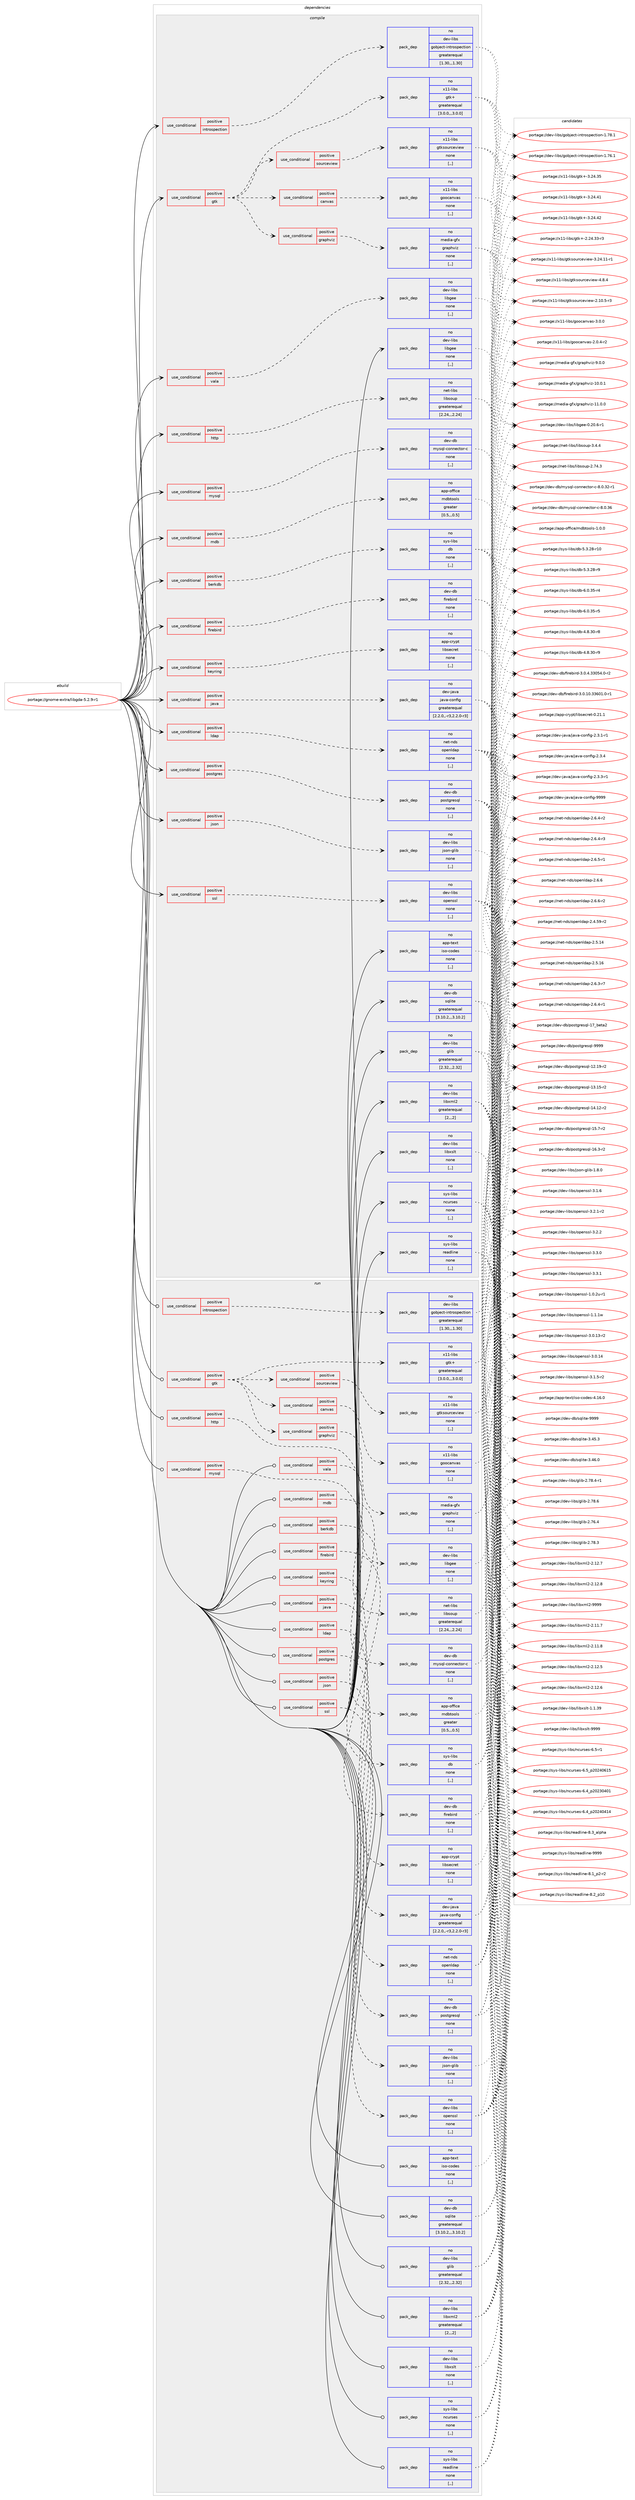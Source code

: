 digraph prolog {

# *************
# Graph options
# *************

newrank=true;
concentrate=true;
compound=true;
graph [rankdir=LR,fontname=Helvetica,fontsize=10,ranksep=1.5];#, ranksep=2.5, nodesep=0.2];
edge  [arrowhead=vee];
node  [fontname=Helvetica,fontsize=10];

# **********
# The ebuild
# **********

subgraph cluster_leftcol {
color=gray;
rank=same;
label=<<i>ebuild</i>>;
id [label="portage://gnome-extra/libgda-5.2.9-r1", color=red, width=4, href="../gnome-extra/libgda-5.2.9-r1.svg"];
}

# ****************
# The dependencies
# ****************

subgraph cluster_midcol {
color=gray;
label=<<i>dependencies</i>>;
subgraph cluster_compile {
fillcolor="#eeeeee";
style=filled;
label=<<i>compile</i>>;
subgraph cond64344 {
dependency235932 [label=<<TABLE BORDER="0" CELLBORDER="1" CELLSPACING="0" CELLPADDING="4"><TR><TD ROWSPAN="3" CELLPADDING="10">use_conditional</TD></TR><TR><TD>positive</TD></TR><TR><TD>berkdb</TD></TR></TABLE>>, shape=none, color=red];
subgraph pack170066 {
dependency235933 [label=<<TABLE BORDER="0" CELLBORDER="1" CELLSPACING="0" CELLPADDING="4" WIDTH="220"><TR><TD ROWSPAN="6" CELLPADDING="30">pack_dep</TD></TR><TR><TD WIDTH="110">no</TD></TR><TR><TD>sys-libs</TD></TR><TR><TD>db</TD></TR><TR><TD>none</TD></TR><TR><TD>[,,]</TD></TR></TABLE>>, shape=none, color=blue];
}
dependency235932:e -> dependency235933:w [weight=20,style="dashed",arrowhead="vee"];
}
id:e -> dependency235932:w [weight=20,style="solid",arrowhead="vee"];
subgraph cond64345 {
dependency235934 [label=<<TABLE BORDER="0" CELLBORDER="1" CELLSPACING="0" CELLPADDING="4"><TR><TD ROWSPAN="3" CELLPADDING="10">use_conditional</TD></TR><TR><TD>positive</TD></TR><TR><TD>firebird</TD></TR></TABLE>>, shape=none, color=red];
subgraph pack170067 {
dependency235935 [label=<<TABLE BORDER="0" CELLBORDER="1" CELLSPACING="0" CELLPADDING="4" WIDTH="220"><TR><TD ROWSPAN="6" CELLPADDING="30">pack_dep</TD></TR><TR><TD WIDTH="110">no</TD></TR><TR><TD>dev-db</TD></TR><TR><TD>firebird</TD></TR><TR><TD>none</TD></TR><TR><TD>[,,]</TD></TR></TABLE>>, shape=none, color=blue];
}
dependency235934:e -> dependency235935:w [weight=20,style="dashed",arrowhead="vee"];
}
id:e -> dependency235934:w [weight=20,style="solid",arrowhead="vee"];
subgraph cond64346 {
dependency235936 [label=<<TABLE BORDER="0" CELLBORDER="1" CELLSPACING="0" CELLPADDING="4"><TR><TD ROWSPAN="3" CELLPADDING="10">use_conditional</TD></TR><TR><TD>positive</TD></TR><TR><TD>gtk</TD></TR></TABLE>>, shape=none, color=red];
subgraph pack170068 {
dependency235937 [label=<<TABLE BORDER="0" CELLBORDER="1" CELLSPACING="0" CELLPADDING="4" WIDTH="220"><TR><TD ROWSPAN="6" CELLPADDING="30">pack_dep</TD></TR><TR><TD WIDTH="110">no</TD></TR><TR><TD>x11-libs</TD></TR><TR><TD>gtk+</TD></TR><TR><TD>greaterequal</TD></TR><TR><TD>[3.0.0,,,3.0.0]</TD></TR></TABLE>>, shape=none, color=blue];
}
dependency235936:e -> dependency235937:w [weight=20,style="dashed",arrowhead="vee"];
subgraph cond64347 {
dependency235938 [label=<<TABLE BORDER="0" CELLBORDER="1" CELLSPACING="0" CELLPADDING="4"><TR><TD ROWSPAN="3" CELLPADDING="10">use_conditional</TD></TR><TR><TD>positive</TD></TR><TR><TD>canvas</TD></TR></TABLE>>, shape=none, color=red];
subgraph pack170069 {
dependency235939 [label=<<TABLE BORDER="0" CELLBORDER="1" CELLSPACING="0" CELLPADDING="4" WIDTH="220"><TR><TD ROWSPAN="6" CELLPADDING="30">pack_dep</TD></TR><TR><TD WIDTH="110">no</TD></TR><TR><TD>x11-libs</TD></TR><TR><TD>goocanvas</TD></TR><TR><TD>none</TD></TR><TR><TD>[,,]</TD></TR></TABLE>>, shape=none, color=blue];
}
dependency235938:e -> dependency235939:w [weight=20,style="dashed",arrowhead="vee"];
}
dependency235936:e -> dependency235938:w [weight=20,style="dashed",arrowhead="vee"];
subgraph cond64348 {
dependency235940 [label=<<TABLE BORDER="0" CELLBORDER="1" CELLSPACING="0" CELLPADDING="4"><TR><TD ROWSPAN="3" CELLPADDING="10">use_conditional</TD></TR><TR><TD>positive</TD></TR><TR><TD>sourceview</TD></TR></TABLE>>, shape=none, color=red];
subgraph pack170070 {
dependency235941 [label=<<TABLE BORDER="0" CELLBORDER="1" CELLSPACING="0" CELLPADDING="4" WIDTH="220"><TR><TD ROWSPAN="6" CELLPADDING="30">pack_dep</TD></TR><TR><TD WIDTH="110">no</TD></TR><TR><TD>x11-libs</TD></TR><TR><TD>gtksourceview</TD></TR><TR><TD>none</TD></TR><TR><TD>[,,]</TD></TR></TABLE>>, shape=none, color=blue];
}
dependency235940:e -> dependency235941:w [weight=20,style="dashed",arrowhead="vee"];
}
dependency235936:e -> dependency235940:w [weight=20,style="dashed",arrowhead="vee"];
subgraph cond64349 {
dependency235942 [label=<<TABLE BORDER="0" CELLBORDER="1" CELLSPACING="0" CELLPADDING="4"><TR><TD ROWSPAN="3" CELLPADDING="10">use_conditional</TD></TR><TR><TD>positive</TD></TR><TR><TD>graphviz</TD></TR></TABLE>>, shape=none, color=red];
subgraph pack170071 {
dependency235943 [label=<<TABLE BORDER="0" CELLBORDER="1" CELLSPACING="0" CELLPADDING="4" WIDTH="220"><TR><TD ROWSPAN="6" CELLPADDING="30">pack_dep</TD></TR><TR><TD WIDTH="110">no</TD></TR><TR><TD>media-gfx</TD></TR><TR><TD>graphviz</TD></TR><TR><TD>none</TD></TR><TR><TD>[,,]</TD></TR></TABLE>>, shape=none, color=blue];
}
dependency235942:e -> dependency235943:w [weight=20,style="dashed",arrowhead="vee"];
}
dependency235936:e -> dependency235942:w [weight=20,style="dashed",arrowhead="vee"];
}
id:e -> dependency235936:w [weight=20,style="solid",arrowhead="vee"];
subgraph cond64350 {
dependency235944 [label=<<TABLE BORDER="0" CELLBORDER="1" CELLSPACING="0" CELLPADDING="4"><TR><TD ROWSPAN="3" CELLPADDING="10">use_conditional</TD></TR><TR><TD>positive</TD></TR><TR><TD>http</TD></TR></TABLE>>, shape=none, color=red];
subgraph pack170072 {
dependency235945 [label=<<TABLE BORDER="0" CELLBORDER="1" CELLSPACING="0" CELLPADDING="4" WIDTH="220"><TR><TD ROWSPAN="6" CELLPADDING="30">pack_dep</TD></TR><TR><TD WIDTH="110">no</TD></TR><TR><TD>net-libs</TD></TR><TR><TD>libsoup</TD></TR><TR><TD>greaterequal</TD></TR><TR><TD>[2.24,,,2.24]</TD></TR></TABLE>>, shape=none, color=blue];
}
dependency235944:e -> dependency235945:w [weight=20,style="dashed",arrowhead="vee"];
}
id:e -> dependency235944:w [weight=20,style="solid",arrowhead="vee"];
subgraph cond64351 {
dependency235946 [label=<<TABLE BORDER="0" CELLBORDER="1" CELLSPACING="0" CELLPADDING="4"><TR><TD ROWSPAN="3" CELLPADDING="10">use_conditional</TD></TR><TR><TD>positive</TD></TR><TR><TD>introspection</TD></TR></TABLE>>, shape=none, color=red];
subgraph pack170073 {
dependency235947 [label=<<TABLE BORDER="0" CELLBORDER="1" CELLSPACING="0" CELLPADDING="4" WIDTH="220"><TR><TD ROWSPAN="6" CELLPADDING="30">pack_dep</TD></TR><TR><TD WIDTH="110">no</TD></TR><TR><TD>dev-libs</TD></TR><TR><TD>gobject-introspection</TD></TR><TR><TD>greaterequal</TD></TR><TR><TD>[1.30,,,1.30]</TD></TR></TABLE>>, shape=none, color=blue];
}
dependency235946:e -> dependency235947:w [weight=20,style="dashed",arrowhead="vee"];
}
id:e -> dependency235946:w [weight=20,style="solid",arrowhead="vee"];
subgraph cond64352 {
dependency235948 [label=<<TABLE BORDER="0" CELLBORDER="1" CELLSPACING="0" CELLPADDING="4"><TR><TD ROWSPAN="3" CELLPADDING="10">use_conditional</TD></TR><TR><TD>positive</TD></TR><TR><TD>java</TD></TR></TABLE>>, shape=none, color=red];
subgraph pack170074 {
dependency235949 [label=<<TABLE BORDER="0" CELLBORDER="1" CELLSPACING="0" CELLPADDING="4" WIDTH="220"><TR><TD ROWSPAN="6" CELLPADDING="30">pack_dep</TD></TR><TR><TD WIDTH="110">no</TD></TR><TR><TD>dev-java</TD></TR><TR><TD>java-config</TD></TR><TR><TD>greaterequal</TD></TR><TR><TD>[2.2.0,,-r3,2.2.0-r3]</TD></TR></TABLE>>, shape=none, color=blue];
}
dependency235948:e -> dependency235949:w [weight=20,style="dashed",arrowhead="vee"];
}
id:e -> dependency235948:w [weight=20,style="solid",arrowhead="vee"];
subgraph cond64353 {
dependency235950 [label=<<TABLE BORDER="0" CELLBORDER="1" CELLSPACING="0" CELLPADDING="4"><TR><TD ROWSPAN="3" CELLPADDING="10">use_conditional</TD></TR><TR><TD>positive</TD></TR><TR><TD>json</TD></TR></TABLE>>, shape=none, color=red];
subgraph pack170075 {
dependency235951 [label=<<TABLE BORDER="0" CELLBORDER="1" CELLSPACING="0" CELLPADDING="4" WIDTH="220"><TR><TD ROWSPAN="6" CELLPADDING="30">pack_dep</TD></TR><TR><TD WIDTH="110">no</TD></TR><TR><TD>dev-libs</TD></TR><TR><TD>json-glib</TD></TR><TR><TD>none</TD></TR><TR><TD>[,,]</TD></TR></TABLE>>, shape=none, color=blue];
}
dependency235950:e -> dependency235951:w [weight=20,style="dashed",arrowhead="vee"];
}
id:e -> dependency235950:w [weight=20,style="solid",arrowhead="vee"];
subgraph cond64354 {
dependency235952 [label=<<TABLE BORDER="0" CELLBORDER="1" CELLSPACING="0" CELLPADDING="4"><TR><TD ROWSPAN="3" CELLPADDING="10">use_conditional</TD></TR><TR><TD>positive</TD></TR><TR><TD>keyring</TD></TR></TABLE>>, shape=none, color=red];
subgraph pack170076 {
dependency235953 [label=<<TABLE BORDER="0" CELLBORDER="1" CELLSPACING="0" CELLPADDING="4" WIDTH="220"><TR><TD ROWSPAN="6" CELLPADDING="30">pack_dep</TD></TR><TR><TD WIDTH="110">no</TD></TR><TR><TD>app-crypt</TD></TR><TR><TD>libsecret</TD></TR><TR><TD>none</TD></TR><TR><TD>[,,]</TD></TR></TABLE>>, shape=none, color=blue];
}
dependency235952:e -> dependency235953:w [weight=20,style="dashed",arrowhead="vee"];
}
id:e -> dependency235952:w [weight=20,style="solid",arrowhead="vee"];
subgraph cond64355 {
dependency235954 [label=<<TABLE BORDER="0" CELLBORDER="1" CELLSPACING="0" CELLPADDING="4"><TR><TD ROWSPAN="3" CELLPADDING="10">use_conditional</TD></TR><TR><TD>positive</TD></TR><TR><TD>ldap</TD></TR></TABLE>>, shape=none, color=red];
subgraph pack170077 {
dependency235955 [label=<<TABLE BORDER="0" CELLBORDER="1" CELLSPACING="0" CELLPADDING="4" WIDTH="220"><TR><TD ROWSPAN="6" CELLPADDING="30">pack_dep</TD></TR><TR><TD WIDTH="110">no</TD></TR><TR><TD>net-nds</TD></TR><TR><TD>openldap</TD></TR><TR><TD>none</TD></TR><TR><TD>[,,]</TD></TR></TABLE>>, shape=none, color=blue];
}
dependency235954:e -> dependency235955:w [weight=20,style="dashed",arrowhead="vee"];
}
id:e -> dependency235954:w [weight=20,style="solid",arrowhead="vee"];
subgraph cond64356 {
dependency235956 [label=<<TABLE BORDER="0" CELLBORDER="1" CELLSPACING="0" CELLPADDING="4"><TR><TD ROWSPAN="3" CELLPADDING="10">use_conditional</TD></TR><TR><TD>positive</TD></TR><TR><TD>mdb</TD></TR></TABLE>>, shape=none, color=red];
subgraph pack170078 {
dependency235957 [label=<<TABLE BORDER="0" CELLBORDER="1" CELLSPACING="0" CELLPADDING="4" WIDTH="220"><TR><TD ROWSPAN="6" CELLPADDING="30">pack_dep</TD></TR><TR><TD WIDTH="110">no</TD></TR><TR><TD>app-office</TD></TR><TR><TD>mdbtools</TD></TR><TR><TD>greater</TD></TR><TR><TD>[0.5,,,0.5]</TD></TR></TABLE>>, shape=none, color=blue];
}
dependency235956:e -> dependency235957:w [weight=20,style="dashed",arrowhead="vee"];
}
id:e -> dependency235956:w [weight=20,style="solid",arrowhead="vee"];
subgraph cond64357 {
dependency235958 [label=<<TABLE BORDER="0" CELLBORDER="1" CELLSPACING="0" CELLPADDING="4"><TR><TD ROWSPAN="3" CELLPADDING="10">use_conditional</TD></TR><TR><TD>positive</TD></TR><TR><TD>mysql</TD></TR></TABLE>>, shape=none, color=red];
subgraph pack170079 {
dependency235959 [label=<<TABLE BORDER="0" CELLBORDER="1" CELLSPACING="0" CELLPADDING="4" WIDTH="220"><TR><TD ROWSPAN="6" CELLPADDING="30">pack_dep</TD></TR><TR><TD WIDTH="110">no</TD></TR><TR><TD>dev-db</TD></TR><TR><TD>mysql-connector-c</TD></TR><TR><TD>none</TD></TR><TR><TD>[,,]</TD></TR></TABLE>>, shape=none, color=blue];
}
dependency235958:e -> dependency235959:w [weight=20,style="dashed",arrowhead="vee"];
}
id:e -> dependency235958:w [weight=20,style="solid",arrowhead="vee"];
subgraph cond64358 {
dependency235960 [label=<<TABLE BORDER="0" CELLBORDER="1" CELLSPACING="0" CELLPADDING="4"><TR><TD ROWSPAN="3" CELLPADDING="10">use_conditional</TD></TR><TR><TD>positive</TD></TR><TR><TD>postgres</TD></TR></TABLE>>, shape=none, color=red];
subgraph pack170080 {
dependency235961 [label=<<TABLE BORDER="0" CELLBORDER="1" CELLSPACING="0" CELLPADDING="4" WIDTH="220"><TR><TD ROWSPAN="6" CELLPADDING="30">pack_dep</TD></TR><TR><TD WIDTH="110">no</TD></TR><TR><TD>dev-db</TD></TR><TR><TD>postgresql</TD></TR><TR><TD>none</TD></TR><TR><TD>[,,]</TD></TR></TABLE>>, shape=none, color=blue];
}
dependency235960:e -> dependency235961:w [weight=20,style="dashed",arrowhead="vee"];
}
id:e -> dependency235960:w [weight=20,style="solid",arrowhead="vee"];
subgraph cond64359 {
dependency235962 [label=<<TABLE BORDER="0" CELLBORDER="1" CELLSPACING="0" CELLPADDING="4"><TR><TD ROWSPAN="3" CELLPADDING="10">use_conditional</TD></TR><TR><TD>positive</TD></TR><TR><TD>ssl</TD></TR></TABLE>>, shape=none, color=red];
subgraph pack170081 {
dependency235963 [label=<<TABLE BORDER="0" CELLBORDER="1" CELLSPACING="0" CELLPADDING="4" WIDTH="220"><TR><TD ROWSPAN="6" CELLPADDING="30">pack_dep</TD></TR><TR><TD WIDTH="110">no</TD></TR><TR><TD>dev-libs</TD></TR><TR><TD>openssl</TD></TR><TR><TD>none</TD></TR><TR><TD>[,,]</TD></TR></TABLE>>, shape=none, color=blue];
}
dependency235962:e -> dependency235963:w [weight=20,style="dashed",arrowhead="vee"];
}
id:e -> dependency235962:w [weight=20,style="solid",arrowhead="vee"];
subgraph cond64360 {
dependency235964 [label=<<TABLE BORDER="0" CELLBORDER="1" CELLSPACING="0" CELLPADDING="4"><TR><TD ROWSPAN="3" CELLPADDING="10">use_conditional</TD></TR><TR><TD>positive</TD></TR><TR><TD>vala</TD></TR></TABLE>>, shape=none, color=red];
subgraph pack170082 {
dependency235965 [label=<<TABLE BORDER="0" CELLBORDER="1" CELLSPACING="0" CELLPADDING="4" WIDTH="220"><TR><TD ROWSPAN="6" CELLPADDING="30">pack_dep</TD></TR><TR><TD WIDTH="110">no</TD></TR><TR><TD>dev-libs</TD></TR><TR><TD>libgee</TD></TR><TR><TD>none</TD></TR><TR><TD>[,,]</TD></TR></TABLE>>, shape=none, color=blue];
}
dependency235964:e -> dependency235965:w [weight=20,style="dashed",arrowhead="vee"];
}
id:e -> dependency235964:w [weight=20,style="solid",arrowhead="vee"];
subgraph pack170083 {
dependency235966 [label=<<TABLE BORDER="0" CELLBORDER="1" CELLSPACING="0" CELLPADDING="4" WIDTH="220"><TR><TD ROWSPAN="6" CELLPADDING="30">pack_dep</TD></TR><TR><TD WIDTH="110">no</TD></TR><TR><TD>app-text</TD></TR><TR><TD>iso-codes</TD></TR><TR><TD>none</TD></TR><TR><TD>[,,]</TD></TR></TABLE>>, shape=none, color=blue];
}
id:e -> dependency235966:w [weight=20,style="solid",arrowhead="vee"];
subgraph pack170084 {
dependency235967 [label=<<TABLE BORDER="0" CELLBORDER="1" CELLSPACING="0" CELLPADDING="4" WIDTH="220"><TR><TD ROWSPAN="6" CELLPADDING="30">pack_dep</TD></TR><TR><TD WIDTH="110">no</TD></TR><TR><TD>dev-db</TD></TR><TR><TD>sqlite</TD></TR><TR><TD>greaterequal</TD></TR><TR><TD>[3.10.2,,,3.10.2]</TD></TR></TABLE>>, shape=none, color=blue];
}
id:e -> dependency235967:w [weight=20,style="solid",arrowhead="vee"];
subgraph pack170085 {
dependency235968 [label=<<TABLE BORDER="0" CELLBORDER="1" CELLSPACING="0" CELLPADDING="4" WIDTH="220"><TR><TD ROWSPAN="6" CELLPADDING="30">pack_dep</TD></TR><TR><TD WIDTH="110">no</TD></TR><TR><TD>dev-libs</TD></TR><TR><TD>glib</TD></TR><TR><TD>greaterequal</TD></TR><TR><TD>[2.32,,,2.32]</TD></TR></TABLE>>, shape=none, color=blue];
}
id:e -> dependency235968:w [weight=20,style="solid",arrowhead="vee"];
subgraph pack170086 {
dependency235969 [label=<<TABLE BORDER="0" CELLBORDER="1" CELLSPACING="0" CELLPADDING="4" WIDTH="220"><TR><TD ROWSPAN="6" CELLPADDING="30">pack_dep</TD></TR><TR><TD WIDTH="110">no</TD></TR><TR><TD>dev-libs</TD></TR><TR><TD>libgee</TD></TR><TR><TD>none</TD></TR><TR><TD>[,,]</TD></TR></TABLE>>, shape=none, color=blue];
}
id:e -> dependency235969:w [weight=20,style="solid",arrowhead="vee"];
subgraph pack170087 {
dependency235970 [label=<<TABLE BORDER="0" CELLBORDER="1" CELLSPACING="0" CELLPADDING="4" WIDTH="220"><TR><TD ROWSPAN="6" CELLPADDING="30">pack_dep</TD></TR><TR><TD WIDTH="110">no</TD></TR><TR><TD>dev-libs</TD></TR><TR><TD>libxml2</TD></TR><TR><TD>greaterequal</TD></TR><TR><TD>[2,,,2]</TD></TR></TABLE>>, shape=none, color=blue];
}
id:e -> dependency235970:w [weight=20,style="solid",arrowhead="vee"];
subgraph pack170088 {
dependency235971 [label=<<TABLE BORDER="0" CELLBORDER="1" CELLSPACING="0" CELLPADDING="4" WIDTH="220"><TR><TD ROWSPAN="6" CELLPADDING="30">pack_dep</TD></TR><TR><TD WIDTH="110">no</TD></TR><TR><TD>dev-libs</TD></TR><TR><TD>libxslt</TD></TR><TR><TD>none</TD></TR><TR><TD>[,,]</TD></TR></TABLE>>, shape=none, color=blue];
}
id:e -> dependency235971:w [weight=20,style="solid",arrowhead="vee"];
subgraph pack170089 {
dependency235972 [label=<<TABLE BORDER="0" CELLBORDER="1" CELLSPACING="0" CELLPADDING="4" WIDTH="220"><TR><TD ROWSPAN="6" CELLPADDING="30">pack_dep</TD></TR><TR><TD WIDTH="110">no</TD></TR><TR><TD>sys-libs</TD></TR><TR><TD>ncurses</TD></TR><TR><TD>none</TD></TR><TR><TD>[,,]</TD></TR></TABLE>>, shape=none, color=blue];
}
id:e -> dependency235972:w [weight=20,style="solid",arrowhead="vee"];
subgraph pack170090 {
dependency235973 [label=<<TABLE BORDER="0" CELLBORDER="1" CELLSPACING="0" CELLPADDING="4" WIDTH="220"><TR><TD ROWSPAN="6" CELLPADDING="30">pack_dep</TD></TR><TR><TD WIDTH="110">no</TD></TR><TR><TD>sys-libs</TD></TR><TR><TD>readline</TD></TR><TR><TD>none</TD></TR><TR><TD>[,,]</TD></TR></TABLE>>, shape=none, color=blue];
}
id:e -> dependency235973:w [weight=20,style="solid",arrowhead="vee"];
}
subgraph cluster_compileandrun {
fillcolor="#eeeeee";
style=filled;
label=<<i>compile and run</i>>;
}
subgraph cluster_run {
fillcolor="#eeeeee";
style=filled;
label=<<i>run</i>>;
subgraph cond64361 {
dependency235974 [label=<<TABLE BORDER="0" CELLBORDER="1" CELLSPACING="0" CELLPADDING="4"><TR><TD ROWSPAN="3" CELLPADDING="10">use_conditional</TD></TR><TR><TD>positive</TD></TR><TR><TD>berkdb</TD></TR></TABLE>>, shape=none, color=red];
subgraph pack170091 {
dependency235975 [label=<<TABLE BORDER="0" CELLBORDER="1" CELLSPACING="0" CELLPADDING="4" WIDTH="220"><TR><TD ROWSPAN="6" CELLPADDING="30">pack_dep</TD></TR><TR><TD WIDTH="110">no</TD></TR><TR><TD>sys-libs</TD></TR><TR><TD>db</TD></TR><TR><TD>none</TD></TR><TR><TD>[,,]</TD></TR></TABLE>>, shape=none, color=blue];
}
dependency235974:e -> dependency235975:w [weight=20,style="dashed",arrowhead="vee"];
}
id:e -> dependency235974:w [weight=20,style="solid",arrowhead="odot"];
subgraph cond64362 {
dependency235976 [label=<<TABLE BORDER="0" CELLBORDER="1" CELLSPACING="0" CELLPADDING="4"><TR><TD ROWSPAN="3" CELLPADDING="10">use_conditional</TD></TR><TR><TD>positive</TD></TR><TR><TD>firebird</TD></TR></TABLE>>, shape=none, color=red];
subgraph pack170092 {
dependency235977 [label=<<TABLE BORDER="0" CELLBORDER="1" CELLSPACING="0" CELLPADDING="4" WIDTH="220"><TR><TD ROWSPAN="6" CELLPADDING="30">pack_dep</TD></TR><TR><TD WIDTH="110">no</TD></TR><TR><TD>dev-db</TD></TR><TR><TD>firebird</TD></TR><TR><TD>none</TD></TR><TR><TD>[,,]</TD></TR></TABLE>>, shape=none, color=blue];
}
dependency235976:e -> dependency235977:w [weight=20,style="dashed",arrowhead="vee"];
}
id:e -> dependency235976:w [weight=20,style="solid",arrowhead="odot"];
subgraph cond64363 {
dependency235978 [label=<<TABLE BORDER="0" CELLBORDER="1" CELLSPACING="0" CELLPADDING="4"><TR><TD ROWSPAN="3" CELLPADDING="10">use_conditional</TD></TR><TR><TD>positive</TD></TR><TR><TD>gtk</TD></TR></TABLE>>, shape=none, color=red];
subgraph pack170093 {
dependency235979 [label=<<TABLE BORDER="0" CELLBORDER="1" CELLSPACING="0" CELLPADDING="4" WIDTH="220"><TR><TD ROWSPAN="6" CELLPADDING="30">pack_dep</TD></TR><TR><TD WIDTH="110">no</TD></TR><TR><TD>x11-libs</TD></TR><TR><TD>gtk+</TD></TR><TR><TD>greaterequal</TD></TR><TR><TD>[3.0.0,,,3.0.0]</TD></TR></TABLE>>, shape=none, color=blue];
}
dependency235978:e -> dependency235979:w [weight=20,style="dashed",arrowhead="vee"];
subgraph cond64364 {
dependency235980 [label=<<TABLE BORDER="0" CELLBORDER="1" CELLSPACING="0" CELLPADDING="4"><TR><TD ROWSPAN="3" CELLPADDING="10">use_conditional</TD></TR><TR><TD>positive</TD></TR><TR><TD>canvas</TD></TR></TABLE>>, shape=none, color=red];
subgraph pack170094 {
dependency235981 [label=<<TABLE BORDER="0" CELLBORDER="1" CELLSPACING="0" CELLPADDING="4" WIDTH="220"><TR><TD ROWSPAN="6" CELLPADDING="30">pack_dep</TD></TR><TR><TD WIDTH="110">no</TD></TR><TR><TD>x11-libs</TD></TR><TR><TD>goocanvas</TD></TR><TR><TD>none</TD></TR><TR><TD>[,,]</TD></TR></TABLE>>, shape=none, color=blue];
}
dependency235980:e -> dependency235981:w [weight=20,style="dashed",arrowhead="vee"];
}
dependency235978:e -> dependency235980:w [weight=20,style="dashed",arrowhead="vee"];
subgraph cond64365 {
dependency235982 [label=<<TABLE BORDER="0" CELLBORDER="1" CELLSPACING="0" CELLPADDING="4"><TR><TD ROWSPAN="3" CELLPADDING="10">use_conditional</TD></TR><TR><TD>positive</TD></TR><TR><TD>sourceview</TD></TR></TABLE>>, shape=none, color=red];
subgraph pack170095 {
dependency235983 [label=<<TABLE BORDER="0" CELLBORDER="1" CELLSPACING="0" CELLPADDING="4" WIDTH="220"><TR><TD ROWSPAN="6" CELLPADDING="30">pack_dep</TD></TR><TR><TD WIDTH="110">no</TD></TR><TR><TD>x11-libs</TD></TR><TR><TD>gtksourceview</TD></TR><TR><TD>none</TD></TR><TR><TD>[,,]</TD></TR></TABLE>>, shape=none, color=blue];
}
dependency235982:e -> dependency235983:w [weight=20,style="dashed",arrowhead="vee"];
}
dependency235978:e -> dependency235982:w [weight=20,style="dashed",arrowhead="vee"];
subgraph cond64366 {
dependency235984 [label=<<TABLE BORDER="0" CELLBORDER="1" CELLSPACING="0" CELLPADDING="4"><TR><TD ROWSPAN="3" CELLPADDING="10">use_conditional</TD></TR><TR><TD>positive</TD></TR><TR><TD>graphviz</TD></TR></TABLE>>, shape=none, color=red];
subgraph pack170096 {
dependency235985 [label=<<TABLE BORDER="0" CELLBORDER="1" CELLSPACING="0" CELLPADDING="4" WIDTH="220"><TR><TD ROWSPAN="6" CELLPADDING="30">pack_dep</TD></TR><TR><TD WIDTH="110">no</TD></TR><TR><TD>media-gfx</TD></TR><TR><TD>graphviz</TD></TR><TR><TD>none</TD></TR><TR><TD>[,,]</TD></TR></TABLE>>, shape=none, color=blue];
}
dependency235984:e -> dependency235985:w [weight=20,style="dashed",arrowhead="vee"];
}
dependency235978:e -> dependency235984:w [weight=20,style="dashed",arrowhead="vee"];
}
id:e -> dependency235978:w [weight=20,style="solid",arrowhead="odot"];
subgraph cond64367 {
dependency235986 [label=<<TABLE BORDER="0" CELLBORDER="1" CELLSPACING="0" CELLPADDING="4"><TR><TD ROWSPAN="3" CELLPADDING="10">use_conditional</TD></TR><TR><TD>positive</TD></TR><TR><TD>http</TD></TR></TABLE>>, shape=none, color=red];
subgraph pack170097 {
dependency235987 [label=<<TABLE BORDER="0" CELLBORDER="1" CELLSPACING="0" CELLPADDING="4" WIDTH="220"><TR><TD ROWSPAN="6" CELLPADDING="30">pack_dep</TD></TR><TR><TD WIDTH="110">no</TD></TR><TR><TD>net-libs</TD></TR><TR><TD>libsoup</TD></TR><TR><TD>greaterequal</TD></TR><TR><TD>[2.24,,,2.24]</TD></TR></TABLE>>, shape=none, color=blue];
}
dependency235986:e -> dependency235987:w [weight=20,style="dashed",arrowhead="vee"];
}
id:e -> dependency235986:w [weight=20,style="solid",arrowhead="odot"];
subgraph cond64368 {
dependency235988 [label=<<TABLE BORDER="0" CELLBORDER="1" CELLSPACING="0" CELLPADDING="4"><TR><TD ROWSPAN="3" CELLPADDING="10">use_conditional</TD></TR><TR><TD>positive</TD></TR><TR><TD>introspection</TD></TR></TABLE>>, shape=none, color=red];
subgraph pack170098 {
dependency235989 [label=<<TABLE BORDER="0" CELLBORDER="1" CELLSPACING="0" CELLPADDING="4" WIDTH="220"><TR><TD ROWSPAN="6" CELLPADDING="30">pack_dep</TD></TR><TR><TD WIDTH="110">no</TD></TR><TR><TD>dev-libs</TD></TR><TR><TD>gobject-introspection</TD></TR><TR><TD>greaterequal</TD></TR><TR><TD>[1.30,,,1.30]</TD></TR></TABLE>>, shape=none, color=blue];
}
dependency235988:e -> dependency235989:w [weight=20,style="dashed",arrowhead="vee"];
}
id:e -> dependency235988:w [weight=20,style="solid",arrowhead="odot"];
subgraph cond64369 {
dependency235990 [label=<<TABLE BORDER="0" CELLBORDER="1" CELLSPACING="0" CELLPADDING="4"><TR><TD ROWSPAN="3" CELLPADDING="10">use_conditional</TD></TR><TR><TD>positive</TD></TR><TR><TD>java</TD></TR></TABLE>>, shape=none, color=red];
subgraph pack170099 {
dependency235991 [label=<<TABLE BORDER="0" CELLBORDER="1" CELLSPACING="0" CELLPADDING="4" WIDTH="220"><TR><TD ROWSPAN="6" CELLPADDING="30">pack_dep</TD></TR><TR><TD WIDTH="110">no</TD></TR><TR><TD>dev-java</TD></TR><TR><TD>java-config</TD></TR><TR><TD>greaterequal</TD></TR><TR><TD>[2.2.0,,-r3,2.2.0-r3]</TD></TR></TABLE>>, shape=none, color=blue];
}
dependency235990:e -> dependency235991:w [weight=20,style="dashed",arrowhead="vee"];
}
id:e -> dependency235990:w [weight=20,style="solid",arrowhead="odot"];
subgraph cond64370 {
dependency235992 [label=<<TABLE BORDER="0" CELLBORDER="1" CELLSPACING="0" CELLPADDING="4"><TR><TD ROWSPAN="3" CELLPADDING="10">use_conditional</TD></TR><TR><TD>positive</TD></TR><TR><TD>json</TD></TR></TABLE>>, shape=none, color=red];
subgraph pack170100 {
dependency235993 [label=<<TABLE BORDER="0" CELLBORDER="1" CELLSPACING="0" CELLPADDING="4" WIDTH="220"><TR><TD ROWSPAN="6" CELLPADDING="30">pack_dep</TD></TR><TR><TD WIDTH="110">no</TD></TR><TR><TD>dev-libs</TD></TR><TR><TD>json-glib</TD></TR><TR><TD>none</TD></TR><TR><TD>[,,]</TD></TR></TABLE>>, shape=none, color=blue];
}
dependency235992:e -> dependency235993:w [weight=20,style="dashed",arrowhead="vee"];
}
id:e -> dependency235992:w [weight=20,style="solid",arrowhead="odot"];
subgraph cond64371 {
dependency235994 [label=<<TABLE BORDER="0" CELLBORDER="1" CELLSPACING="0" CELLPADDING="4"><TR><TD ROWSPAN="3" CELLPADDING="10">use_conditional</TD></TR><TR><TD>positive</TD></TR><TR><TD>keyring</TD></TR></TABLE>>, shape=none, color=red];
subgraph pack170101 {
dependency235995 [label=<<TABLE BORDER="0" CELLBORDER="1" CELLSPACING="0" CELLPADDING="4" WIDTH="220"><TR><TD ROWSPAN="6" CELLPADDING="30">pack_dep</TD></TR><TR><TD WIDTH="110">no</TD></TR><TR><TD>app-crypt</TD></TR><TR><TD>libsecret</TD></TR><TR><TD>none</TD></TR><TR><TD>[,,]</TD></TR></TABLE>>, shape=none, color=blue];
}
dependency235994:e -> dependency235995:w [weight=20,style="dashed",arrowhead="vee"];
}
id:e -> dependency235994:w [weight=20,style="solid",arrowhead="odot"];
subgraph cond64372 {
dependency235996 [label=<<TABLE BORDER="0" CELLBORDER="1" CELLSPACING="0" CELLPADDING="4"><TR><TD ROWSPAN="3" CELLPADDING="10">use_conditional</TD></TR><TR><TD>positive</TD></TR><TR><TD>ldap</TD></TR></TABLE>>, shape=none, color=red];
subgraph pack170102 {
dependency235997 [label=<<TABLE BORDER="0" CELLBORDER="1" CELLSPACING="0" CELLPADDING="4" WIDTH="220"><TR><TD ROWSPAN="6" CELLPADDING="30">pack_dep</TD></TR><TR><TD WIDTH="110">no</TD></TR><TR><TD>net-nds</TD></TR><TR><TD>openldap</TD></TR><TR><TD>none</TD></TR><TR><TD>[,,]</TD></TR></TABLE>>, shape=none, color=blue];
}
dependency235996:e -> dependency235997:w [weight=20,style="dashed",arrowhead="vee"];
}
id:e -> dependency235996:w [weight=20,style="solid",arrowhead="odot"];
subgraph cond64373 {
dependency235998 [label=<<TABLE BORDER="0" CELLBORDER="1" CELLSPACING="0" CELLPADDING="4"><TR><TD ROWSPAN="3" CELLPADDING="10">use_conditional</TD></TR><TR><TD>positive</TD></TR><TR><TD>mdb</TD></TR></TABLE>>, shape=none, color=red];
subgraph pack170103 {
dependency235999 [label=<<TABLE BORDER="0" CELLBORDER="1" CELLSPACING="0" CELLPADDING="4" WIDTH="220"><TR><TD ROWSPAN="6" CELLPADDING="30">pack_dep</TD></TR><TR><TD WIDTH="110">no</TD></TR><TR><TD>app-office</TD></TR><TR><TD>mdbtools</TD></TR><TR><TD>greater</TD></TR><TR><TD>[0.5,,,0.5]</TD></TR></TABLE>>, shape=none, color=blue];
}
dependency235998:e -> dependency235999:w [weight=20,style="dashed",arrowhead="vee"];
}
id:e -> dependency235998:w [weight=20,style="solid",arrowhead="odot"];
subgraph cond64374 {
dependency236000 [label=<<TABLE BORDER="0" CELLBORDER="1" CELLSPACING="0" CELLPADDING="4"><TR><TD ROWSPAN="3" CELLPADDING="10">use_conditional</TD></TR><TR><TD>positive</TD></TR><TR><TD>mysql</TD></TR></TABLE>>, shape=none, color=red];
subgraph pack170104 {
dependency236001 [label=<<TABLE BORDER="0" CELLBORDER="1" CELLSPACING="0" CELLPADDING="4" WIDTH="220"><TR><TD ROWSPAN="6" CELLPADDING="30">pack_dep</TD></TR><TR><TD WIDTH="110">no</TD></TR><TR><TD>dev-db</TD></TR><TR><TD>mysql-connector-c</TD></TR><TR><TD>none</TD></TR><TR><TD>[,,]</TD></TR></TABLE>>, shape=none, color=blue];
}
dependency236000:e -> dependency236001:w [weight=20,style="dashed",arrowhead="vee"];
}
id:e -> dependency236000:w [weight=20,style="solid",arrowhead="odot"];
subgraph cond64375 {
dependency236002 [label=<<TABLE BORDER="0" CELLBORDER="1" CELLSPACING="0" CELLPADDING="4"><TR><TD ROWSPAN="3" CELLPADDING="10">use_conditional</TD></TR><TR><TD>positive</TD></TR><TR><TD>postgres</TD></TR></TABLE>>, shape=none, color=red];
subgraph pack170105 {
dependency236003 [label=<<TABLE BORDER="0" CELLBORDER="1" CELLSPACING="0" CELLPADDING="4" WIDTH="220"><TR><TD ROWSPAN="6" CELLPADDING="30">pack_dep</TD></TR><TR><TD WIDTH="110">no</TD></TR><TR><TD>dev-db</TD></TR><TR><TD>postgresql</TD></TR><TR><TD>none</TD></TR><TR><TD>[,,]</TD></TR></TABLE>>, shape=none, color=blue];
}
dependency236002:e -> dependency236003:w [weight=20,style="dashed",arrowhead="vee"];
}
id:e -> dependency236002:w [weight=20,style="solid",arrowhead="odot"];
subgraph cond64376 {
dependency236004 [label=<<TABLE BORDER="0" CELLBORDER="1" CELLSPACING="0" CELLPADDING="4"><TR><TD ROWSPAN="3" CELLPADDING="10">use_conditional</TD></TR><TR><TD>positive</TD></TR><TR><TD>ssl</TD></TR></TABLE>>, shape=none, color=red];
subgraph pack170106 {
dependency236005 [label=<<TABLE BORDER="0" CELLBORDER="1" CELLSPACING="0" CELLPADDING="4" WIDTH="220"><TR><TD ROWSPAN="6" CELLPADDING="30">pack_dep</TD></TR><TR><TD WIDTH="110">no</TD></TR><TR><TD>dev-libs</TD></TR><TR><TD>openssl</TD></TR><TR><TD>none</TD></TR><TR><TD>[,,]</TD></TR></TABLE>>, shape=none, color=blue];
}
dependency236004:e -> dependency236005:w [weight=20,style="dashed",arrowhead="vee"];
}
id:e -> dependency236004:w [weight=20,style="solid",arrowhead="odot"];
subgraph cond64377 {
dependency236006 [label=<<TABLE BORDER="0" CELLBORDER="1" CELLSPACING="0" CELLPADDING="4"><TR><TD ROWSPAN="3" CELLPADDING="10">use_conditional</TD></TR><TR><TD>positive</TD></TR><TR><TD>vala</TD></TR></TABLE>>, shape=none, color=red];
subgraph pack170107 {
dependency236007 [label=<<TABLE BORDER="0" CELLBORDER="1" CELLSPACING="0" CELLPADDING="4" WIDTH="220"><TR><TD ROWSPAN="6" CELLPADDING="30">pack_dep</TD></TR><TR><TD WIDTH="110">no</TD></TR><TR><TD>dev-libs</TD></TR><TR><TD>libgee</TD></TR><TR><TD>none</TD></TR><TR><TD>[,,]</TD></TR></TABLE>>, shape=none, color=blue];
}
dependency236006:e -> dependency236007:w [weight=20,style="dashed",arrowhead="vee"];
}
id:e -> dependency236006:w [weight=20,style="solid",arrowhead="odot"];
subgraph pack170108 {
dependency236008 [label=<<TABLE BORDER="0" CELLBORDER="1" CELLSPACING="0" CELLPADDING="4" WIDTH="220"><TR><TD ROWSPAN="6" CELLPADDING="30">pack_dep</TD></TR><TR><TD WIDTH="110">no</TD></TR><TR><TD>app-text</TD></TR><TR><TD>iso-codes</TD></TR><TR><TD>none</TD></TR><TR><TD>[,,]</TD></TR></TABLE>>, shape=none, color=blue];
}
id:e -> dependency236008:w [weight=20,style="solid",arrowhead="odot"];
subgraph pack170109 {
dependency236009 [label=<<TABLE BORDER="0" CELLBORDER="1" CELLSPACING="0" CELLPADDING="4" WIDTH="220"><TR><TD ROWSPAN="6" CELLPADDING="30">pack_dep</TD></TR><TR><TD WIDTH="110">no</TD></TR><TR><TD>dev-db</TD></TR><TR><TD>sqlite</TD></TR><TR><TD>greaterequal</TD></TR><TR><TD>[3.10.2,,,3.10.2]</TD></TR></TABLE>>, shape=none, color=blue];
}
id:e -> dependency236009:w [weight=20,style="solid",arrowhead="odot"];
subgraph pack170110 {
dependency236010 [label=<<TABLE BORDER="0" CELLBORDER="1" CELLSPACING="0" CELLPADDING="4" WIDTH="220"><TR><TD ROWSPAN="6" CELLPADDING="30">pack_dep</TD></TR><TR><TD WIDTH="110">no</TD></TR><TR><TD>dev-libs</TD></TR><TR><TD>glib</TD></TR><TR><TD>greaterequal</TD></TR><TR><TD>[2.32,,,2.32]</TD></TR></TABLE>>, shape=none, color=blue];
}
id:e -> dependency236010:w [weight=20,style="solid",arrowhead="odot"];
subgraph pack170111 {
dependency236011 [label=<<TABLE BORDER="0" CELLBORDER="1" CELLSPACING="0" CELLPADDING="4" WIDTH="220"><TR><TD ROWSPAN="6" CELLPADDING="30">pack_dep</TD></TR><TR><TD WIDTH="110">no</TD></TR><TR><TD>dev-libs</TD></TR><TR><TD>libxml2</TD></TR><TR><TD>greaterequal</TD></TR><TR><TD>[2,,,2]</TD></TR></TABLE>>, shape=none, color=blue];
}
id:e -> dependency236011:w [weight=20,style="solid",arrowhead="odot"];
subgraph pack170112 {
dependency236012 [label=<<TABLE BORDER="0" CELLBORDER="1" CELLSPACING="0" CELLPADDING="4" WIDTH="220"><TR><TD ROWSPAN="6" CELLPADDING="30">pack_dep</TD></TR><TR><TD WIDTH="110">no</TD></TR><TR><TD>dev-libs</TD></TR><TR><TD>libxslt</TD></TR><TR><TD>none</TD></TR><TR><TD>[,,]</TD></TR></TABLE>>, shape=none, color=blue];
}
id:e -> dependency236012:w [weight=20,style="solid",arrowhead="odot"];
subgraph pack170113 {
dependency236013 [label=<<TABLE BORDER="0" CELLBORDER="1" CELLSPACING="0" CELLPADDING="4" WIDTH="220"><TR><TD ROWSPAN="6" CELLPADDING="30">pack_dep</TD></TR><TR><TD WIDTH="110">no</TD></TR><TR><TD>sys-libs</TD></TR><TR><TD>ncurses</TD></TR><TR><TD>none</TD></TR><TR><TD>[,,]</TD></TR></TABLE>>, shape=none, color=blue];
}
id:e -> dependency236013:w [weight=20,style="solid",arrowhead="odot"];
subgraph pack170114 {
dependency236014 [label=<<TABLE BORDER="0" CELLBORDER="1" CELLSPACING="0" CELLPADDING="4" WIDTH="220"><TR><TD ROWSPAN="6" CELLPADDING="30">pack_dep</TD></TR><TR><TD WIDTH="110">no</TD></TR><TR><TD>sys-libs</TD></TR><TR><TD>readline</TD></TR><TR><TD>none</TD></TR><TR><TD>[,,]</TD></TR></TABLE>>, shape=none, color=blue];
}
id:e -> dependency236014:w [weight=20,style="solid",arrowhead="odot"];
}
}

# **************
# The candidates
# **************

subgraph cluster_choices {
rank=same;
color=gray;
label=<<i>candidates</i>>;

subgraph choice170066 {
color=black;
nodesep=1;
choice11512111545108105981154710098455246564651484511456 [label="portage://sys-libs/db-4.8.30-r8", color=red, width=4,href="../sys-libs/db-4.8.30-r8.svg"];
choice11512111545108105981154710098455246564651484511457 [label="portage://sys-libs/db-4.8.30-r9", color=red, width=4,href="../sys-libs/db-4.8.30-r9.svg"];
choice1151211154510810598115471009845534651465056451144948 [label="portage://sys-libs/db-5.3.28-r10", color=red, width=4,href="../sys-libs/db-5.3.28-r10.svg"];
choice11512111545108105981154710098455346514650564511457 [label="portage://sys-libs/db-5.3.28-r9", color=red, width=4,href="../sys-libs/db-5.3.28-r9.svg"];
choice11512111545108105981154710098455446484651534511452 [label="portage://sys-libs/db-6.0.35-r4", color=red, width=4,href="../sys-libs/db-6.0.35-r4.svg"];
choice11512111545108105981154710098455446484651534511453 [label="portage://sys-libs/db-6.0.35-r5", color=red, width=4,href="../sys-libs/db-6.0.35-r5.svg"];
dependency235933:e -> choice11512111545108105981154710098455246564651484511456:w [style=dotted,weight="100"];
dependency235933:e -> choice11512111545108105981154710098455246564651484511457:w [style=dotted,weight="100"];
dependency235933:e -> choice1151211154510810598115471009845534651465056451144948:w [style=dotted,weight="100"];
dependency235933:e -> choice11512111545108105981154710098455346514650564511457:w [style=dotted,weight="100"];
dependency235933:e -> choice11512111545108105981154710098455446484651534511452:w [style=dotted,weight="100"];
dependency235933:e -> choice11512111545108105981154710098455446484651534511453:w [style=dotted,weight="100"];
}
subgraph choice170067 {
color=black;
nodesep=1;
choice100101118451009847102105114101981051141004551464846494846515154484946484511449 [label="portage://dev-db/firebird-3.0.10.33601.0-r1", color=red, width=4,href="../dev-db/firebird-3.0.10.33601.0-r1.svg"];
choice1001011184510098471021051141019810511410045514648465246515148535246484511450 [label="portage://dev-db/firebird-3.0.4.33054.0-r2", color=red, width=4,href="../dev-db/firebird-3.0.4.33054.0-r2.svg"];
dependency235935:e -> choice100101118451009847102105114101981051141004551464846494846515154484946484511449:w [style=dotted,weight="100"];
dependency235935:e -> choice1001011184510098471021051141019810511410045514648465246515148535246484511450:w [style=dotted,weight="100"];
}
subgraph choice170068 {
color=black;
nodesep=1;
choice12049494510810598115471031161074345504650524651514511451 [label="portage://x11-libs/gtk+-2.24.33-r3", color=red, width=4,href="../x11-libs/gtk+-2.24.33-r3.svg"];
choice1204949451081059811547103116107434551465052465153 [label="portage://x11-libs/gtk+-3.24.35", color=red, width=4,href="../x11-libs/gtk+-3.24.35.svg"];
choice1204949451081059811547103116107434551465052465249 [label="portage://x11-libs/gtk+-3.24.41", color=red, width=4,href="../x11-libs/gtk+-3.24.41.svg"];
choice1204949451081059811547103116107434551465052465250 [label="portage://x11-libs/gtk+-3.24.42", color=red, width=4,href="../x11-libs/gtk+-3.24.42.svg"];
dependency235937:e -> choice12049494510810598115471031161074345504650524651514511451:w [style=dotted,weight="100"];
dependency235937:e -> choice1204949451081059811547103116107434551465052465153:w [style=dotted,weight="100"];
dependency235937:e -> choice1204949451081059811547103116107434551465052465249:w [style=dotted,weight="100"];
dependency235937:e -> choice1204949451081059811547103116107434551465052465250:w [style=dotted,weight="100"];
}
subgraph choice170069 {
color=black;
nodesep=1;
choice12049494510810598115471031111119997110118971154550464846524511450 [label="portage://x11-libs/goocanvas-2.0.4-r2", color=red, width=4,href="../x11-libs/goocanvas-2.0.4-r2.svg"];
choice1204949451081059811547103111111999711011897115455146484648 [label="portage://x11-libs/goocanvas-3.0.0", color=red, width=4,href="../x11-libs/goocanvas-3.0.0.svg"];
dependency235939:e -> choice12049494510810598115471031111119997110118971154550464846524511450:w [style=dotted,weight="100"];
dependency235939:e -> choice1204949451081059811547103111111999711011897115455146484648:w [style=dotted,weight="100"];
}
subgraph choice170070 {
color=black;
nodesep=1;
choice120494945108105981154710311610711511111711499101118105101119455046494846534511451 [label="portage://x11-libs/gtksourceview-2.10.5-r3", color=red, width=4,href="../x11-libs/gtksourceview-2.10.5-r3.svg"];
choice12049494510810598115471031161071151111171149910111810510111945514650524649494511449 [label="portage://x11-libs/gtksourceview-3.24.11-r1", color=red, width=4,href="../x11-libs/gtksourceview-3.24.11-r1.svg"];
choice120494945108105981154710311610711511111711499101118105101119455246564652 [label="portage://x11-libs/gtksourceview-4.8.4", color=red, width=4,href="../x11-libs/gtksourceview-4.8.4.svg"];
dependency235941:e -> choice120494945108105981154710311610711511111711499101118105101119455046494846534511451:w [style=dotted,weight="100"];
dependency235941:e -> choice12049494510810598115471031161071151111171149910111810510111945514650524649494511449:w [style=dotted,weight="100"];
dependency235941:e -> choice120494945108105981154710311610711511111711499101118105101119455246564652:w [style=dotted,weight="100"];
}
subgraph choice170071 {
color=black;
nodesep=1;
choice1091011001059745103102120471031149711210411810512245494846484649 [label="portage://media-gfx/graphviz-10.0.1", color=red, width=4,href="../media-gfx/graphviz-10.0.1.svg"];
choice1091011001059745103102120471031149711210411810512245494946484648 [label="portage://media-gfx/graphviz-11.0.0", color=red, width=4,href="../media-gfx/graphviz-11.0.0.svg"];
choice10910110010597451031021204710311497112104118105122455746484648 [label="portage://media-gfx/graphviz-9.0.0", color=red, width=4,href="../media-gfx/graphviz-9.0.0.svg"];
dependency235943:e -> choice1091011001059745103102120471031149711210411810512245494846484649:w [style=dotted,weight="100"];
dependency235943:e -> choice1091011001059745103102120471031149711210411810512245494946484648:w [style=dotted,weight="100"];
dependency235943:e -> choice10910110010597451031021204710311497112104118105122455746484648:w [style=dotted,weight="100"];
}
subgraph choice170072 {
color=black;
nodesep=1;
choice1101011164510810598115471081059811511111711245504655524651 [label="portage://net-libs/libsoup-2.74.3", color=red, width=4,href="../net-libs/libsoup-2.74.3.svg"];
choice11010111645108105981154710810598115111117112455146524652 [label="portage://net-libs/libsoup-3.4.4", color=red, width=4,href="../net-libs/libsoup-3.4.4.svg"];
dependency235945:e -> choice1101011164510810598115471081059811511111711245504655524651:w [style=dotted,weight="100"];
dependency235945:e -> choice11010111645108105981154710810598115111117112455146524652:w [style=dotted,weight="100"];
}
subgraph choice170073 {
color=black;
nodesep=1;
choice1001011184510810598115471031119810610199116451051101161141111151121019911610511111045494655544649 [label="portage://dev-libs/gobject-introspection-1.76.1", color=red, width=4,href="../dev-libs/gobject-introspection-1.76.1.svg"];
choice1001011184510810598115471031119810610199116451051101161141111151121019911610511111045494655564649 [label="portage://dev-libs/gobject-introspection-1.78.1", color=red, width=4,href="../dev-libs/gobject-introspection-1.78.1.svg"];
dependency235947:e -> choice1001011184510810598115471031119810610199116451051101161141111151121019911610511111045494655544649:w [style=dotted,weight="100"];
dependency235947:e -> choice1001011184510810598115471031119810610199116451051101161141111151121019911610511111045494655564649:w [style=dotted,weight="100"];
}
subgraph choice170074 {
color=black;
nodesep=1;
choice10010111845106971189747106971189745991111101021051034550465146494511449 [label="portage://dev-java/java-config-2.3.1-r1", color=red, width=4,href="../dev-java/java-config-2.3.1-r1.svg"];
choice10010111845106971189747106971189745991111101021051034550465146514511449 [label="portage://dev-java/java-config-2.3.3-r1", color=red, width=4,href="../dev-java/java-config-2.3.3-r1.svg"];
choice1001011184510697118974710697118974599111110102105103455046514652 [label="portage://dev-java/java-config-2.3.4", color=red, width=4,href="../dev-java/java-config-2.3.4.svg"];
choice10010111845106971189747106971189745991111101021051034557575757 [label="portage://dev-java/java-config-9999", color=red, width=4,href="../dev-java/java-config-9999.svg"];
dependency235949:e -> choice10010111845106971189747106971189745991111101021051034550465146494511449:w [style=dotted,weight="100"];
dependency235949:e -> choice10010111845106971189747106971189745991111101021051034550465146514511449:w [style=dotted,weight="100"];
dependency235949:e -> choice1001011184510697118974710697118974599111110102105103455046514652:w [style=dotted,weight="100"];
dependency235949:e -> choice10010111845106971189747106971189745991111101021051034557575757:w [style=dotted,weight="100"];
}
subgraph choice170075 {
color=black;
nodesep=1;
choice1001011184510810598115471061151111104510310810598454946564648 [label="portage://dev-libs/json-glib-1.8.0", color=red, width=4,href="../dev-libs/json-glib-1.8.0.svg"];
dependency235951:e -> choice1001011184510810598115471061151111104510310810598454946564648:w [style=dotted,weight="100"];
}
subgraph choice170076 {
color=black;
nodesep=1;
choice97112112459911412111211647108105981151019911410111645484650494649 [label="portage://app-crypt/libsecret-0.21.1", color=red, width=4,href="../app-crypt/libsecret-0.21.1.svg"];
dependency235953:e -> choice97112112459911412111211647108105981151019911410111645484650494649:w [style=dotted,weight="100"];
}
subgraph choice170077 {
color=black;
nodesep=1;
choice110101116451101001154711111210111010810097112455046524653574511450 [label="portage://net-nds/openldap-2.4.59-r2", color=red, width=4,href="../net-nds/openldap-2.4.59-r2.svg"];
choice11010111645110100115471111121011101081009711245504653464952 [label="portage://net-nds/openldap-2.5.14", color=red, width=4,href="../net-nds/openldap-2.5.14.svg"];
choice11010111645110100115471111121011101081009711245504653464954 [label="portage://net-nds/openldap-2.5.16", color=red, width=4,href="../net-nds/openldap-2.5.16.svg"];
choice1101011164511010011547111112101110108100971124550465446514511455 [label="portage://net-nds/openldap-2.6.3-r7", color=red, width=4,href="../net-nds/openldap-2.6.3-r7.svg"];
choice1101011164511010011547111112101110108100971124550465446524511449 [label="portage://net-nds/openldap-2.6.4-r1", color=red, width=4,href="../net-nds/openldap-2.6.4-r1.svg"];
choice1101011164511010011547111112101110108100971124550465446524511450 [label="portage://net-nds/openldap-2.6.4-r2", color=red, width=4,href="../net-nds/openldap-2.6.4-r2.svg"];
choice1101011164511010011547111112101110108100971124550465446524511451 [label="portage://net-nds/openldap-2.6.4-r3", color=red, width=4,href="../net-nds/openldap-2.6.4-r3.svg"];
choice1101011164511010011547111112101110108100971124550465446534511449 [label="portage://net-nds/openldap-2.6.5-r1", color=red, width=4,href="../net-nds/openldap-2.6.5-r1.svg"];
choice110101116451101001154711111210111010810097112455046544654 [label="portage://net-nds/openldap-2.6.6", color=red, width=4,href="../net-nds/openldap-2.6.6.svg"];
choice1101011164511010011547111112101110108100971124550465446544511450 [label="portage://net-nds/openldap-2.6.6-r2", color=red, width=4,href="../net-nds/openldap-2.6.6-r2.svg"];
dependency235955:e -> choice110101116451101001154711111210111010810097112455046524653574511450:w [style=dotted,weight="100"];
dependency235955:e -> choice11010111645110100115471111121011101081009711245504653464952:w [style=dotted,weight="100"];
dependency235955:e -> choice11010111645110100115471111121011101081009711245504653464954:w [style=dotted,weight="100"];
dependency235955:e -> choice1101011164511010011547111112101110108100971124550465446514511455:w [style=dotted,weight="100"];
dependency235955:e -> choice1101011164511010011547111112101110108100971124550465446524511449:w [style=dotted,weight="100"];
dependency235955:e -> choice1101011164511010011547111112101110108100971124550465446524511450:w [style=dotted,weight="100"];
dependency235955:e -> choice1101011164511010011547111112101110108100971124550465446524511451:w [style=dotted,weight="100"];
dependency235955:e -> choice1101011164511010011547111112101110108100971124550465446534511449:w [style=dotted,weight="100"];
dependency235955:e -> choice110101116451101001154711111210111010810097112455046544654:w [style=dotted,weight="100"];
dependency235955:e -> choice1101011164511010011547111112101110108100971124550465446544511450:w [style=dotted,weight="100"];
}
subgraph choice170078 {
color=black;
nodesep=1;
choice9711211245111102102105991014710910098116111111108115454946484648 [label="portage://app-office/mdbtools-1.0.0", color=red, width=4,href="../app-office/mdbtools-1.0.0.svg"];
dependency235957:e -> choice9711211245111102102105991014710910098116111111108115454946484648:w [style=dotted,weight="100"];
}
subgraph choice170079 {
color=black;
nodesep=1;
choice1001011184510098471091211151131084599111110110101991161111144599455646484651504511449 [label="portage://dev-db/mysql-connector-c-8.0.32-r1", color=red, width=4,href="../dev-db/mysql-connector-c-8.0.32-r1.svg"];
choice100101118451009847109121115113108459911111011010199116111114459945564648465154 [label="portage://dev-db/mysql-connector-c-8.0.36", color=red, width=4,href="../dev-db/mysql-connector-c-8.0.36.svg"];
dependency235959:e -> choice1001011184510098471091211151131084599111110110101991161111144599455646484651504511449:w [style=dotted,weight="100"];
dependency235959:e -> choice100101118451009847109121115113108459911111011010199116111114459945564648465154:w [style=dotted,weight="100"];
}
subgraph choice170080 {
color=black;
nodesep=1;
choice1001011184510098471121111151161031141011151131084549504649574511450 [label="portage://dev-db/postgresql-12.19-r2", color=red, width=4,href="../dev-db/postgresql-12.19-r2.svg"];
choice1001011184510098471121111151161031141011151131084549514649534511450 [label="portage://dev-db/postgresql-13.15-r2", color=red, width=4,href="../dev-db/postgresql-13.15-r2.svg"];
choice1001011184510098471121111151161031141011151131084549524649504511450 [label="portage://dev-db/postgresql-14.12-r2", color=red, width=4,href="../dev-db/postgresql-14.12-r2.svg"];
choice10010111845100984711211111511610311410111511310845495346554511450 [label="portage://dev-db/postgresql-15.7-r2", color=red, width=4,href="../dev-db/postgresql-15.7-r2.svg"];
choice10010111845100984711211111511610311410111511310845495446514511450 [label="portage://dev-db/postgresql-16.3-r2", color=red, width=4,href="../dev-db/postgresql-16.3-r2.svg"];
choice10010111845100984711211111511610311410111511310845495595981011169750 [label="portage://dev-db/postgresql-17_beta2", color=red, width=4,href="../dev-db/postgresql-17_beta2.svg"];
choice1001011184510098471121111151161031141011151131084557575757 [label="portage://dev-db/postgresql-9999", color=red, width=4,href="../dev-db/postgresql-9999.svg"];
dependency235961:e -> choice1001011184510098471121111151161031141011151131084549504649574511450:w [style=dotted,weight="100"];
dependency235961:e -> choice1001011184510098471121111151161031141011151131084549514649534511450:w [style=dotted,weight="100"];
dependency235961:e -> choice1001011184510098471121111151161031141011151131084549524649504511450:w [style=dotted,weight="100"];
dependency235961:e -> choice10010111845100984711211111511610311410111511310845495346554511450:w [style=dotted,weight="100"];
dependency235961:e -> choice10010111845100984711211111511610311410111511310845495446514511450:w [style=dotted,weight="100"];
dependency235961:e -> choice10010111845100984711211111511610311410111511310845495595981011169750:w [style=dotted,weight="100"];
dependency235961:e -> choice1001011184510098471121111151161031141011151131084557575757:w [style=dotted,weight="100"];
}
subgraph choice170081 {
color=black;
nodesep=1;
choice1001011184510810598115471111121011101151151084549464846501174511449 [label="portage://dev-libs/openssl-1.0.2u-r1", color=red, width=4,href="../dev-libs/openssl-1.0.2u-r1.svg"];
choice100101118451081059811547111112101110115115108454946494649119 [label="portage://dev-libs/openssl-1.1.1w", color=red, width=4,href="../dev-libs/openssl-1.1.1w.svg"];
choice100101118451081059811547111112101110115115108455146484649514511450 [label="portage://dev-libs/openssl-3.0.13-r2", color=red, width=4,href="../dev-libs/openssl-3.0.13-r2.svg"];
choice10010111845108105981154711111210111011511510845514648464952 [label="portage://dev-libs/openssl-3.0.14", color=red, width=4,href="../dev-libs/openssl-3.0.14.svg"];
choice1001011184510810598115471111121011101151151084551464946534511450 [label="portage://dev-libs/openssl-3.1.5-r2", color=red, width=4,href="../dev-libs/openssl-3.1.5-r2.svg"];
choice100101118451081059811547111112101110115115108455146494654 [label="portage://dev-libs/openssl-3.1.6", color=red, width=4,href="../dev-libs/openssl-3.1.6.svg"];
choice1001011184510810598115471111121011101151151084551465046494511450 [label="portage://dev-libs/openssl-3.2.1-r2", color=red, width=4,href="../dev-libs/openssl-3.2.1-r2.svg"];
choice100101118451081059811547111112101110115115108455146504650 [label="portage://dev-libs/openssl-3.2.2", color=red, width=4,href="../dev-libs/openssl-3.2.2.svg"];
choice100101118451081059811547111112101110115115108455146514648 [label="portage://dev-libs/openssl-3.3.0", color=red, width=4,href="../dev-libs/openssl-3.3.0.svg"];
choice100101118451081059811547111112101110115115108455146514649 [label="portage://dev-libs/openssl-3.3.1", color=red, width=4,href="../dev-libs/openssl-3.3.1.svg"];
dependency235963:e -> choice1001011184510810598115471111121011101151151084549464846501174511449:w [style=dotted,weight="100"];
dependency235963:e -> choice100101118451081059811547111112101110115115108454946494649119:w [style=dotted,weight="100"];
dependency235963:e -> choice100101118451081059811547111112101110115115108455146484649514511450:w [style=dotted,weight="100"];
dependency235963:e -> choice10010111845108105981154711111210111011511510845514648464952:w [style=dotted,weight="100"];
dependency235963:e -> choice1001011184510810598115471111121011101151151084551464946534511450:w [style=dotted,weight="100"];
dependency235963:e -> choice100101118451081059811547111112101110115115108455146494654:w [style=dotted,weight="100"];
dependency235963:e -> choice1001011184510810598115471111121011101151151084551465046494511450:w [style=dotted,weight="100"];
dependency235963:e -> choice100101118451081059811547111112101110115115108455146504650:w [style=dotted,weight="100"];
dependency235963:e -> choice100101118451081059811547111112101110115115108455146514648:w [style=dotted,weight="100"];
dependency235963:e -> choice100101118451081059811547111112101110115115108455146514649:w [style=dotted,weight="100"];
}
subgraph choice170082 {
color=black;
nodesep=1;
choice10010111845108105981154710810598103101101454846504846544511449 [label="portage://dev-libs/libgee-0.20.6-r1", color=red, width=4,href="../dev-libs/libgee-0.20.6-r1.svg"];
dependency235965:e -> choice10010111845108105981154710810598103101101454846504846544511449:w [style=dotted,weight="100"];
}
subgraph choice170083 {
color=black;
nodesep=1;
choice971121124511610112011647105115111459911110010111545524649544648 [label="portage://app-text/iso-codes-4.16.0", color=red, width=4,href="../app-text/iso-codes-4.16.0.svg"];
dependency235966:e -> choice971121124511610112011647105115111459911110010111545524649544648:w [style=dotted,weight="100"];
}
subgraph choice170084 {
color=black;
nodesep=1;
choice10010111845100984711511310810511610145514652534651 [label="portage://dev-db/sqlite-3.45.3", color=red, width=4,href="../dev-db/sqlite-3.45.3.svg"];
choice10010111845100984711511310810511610145514652544648 [label="portage://dev-db/sqlite-3.46.0", color=red, width=4,href="../dev-db/sqlite-3.46.0.svg"];
choice1001011184510098471151131081051161014557575757 [label="portage://dev-db/sqlite-9999", color=red, width=4,href="../dev-db/sqlite-9999.svg"];
dependency235967:e -> choice10010111845100984711511310810511610145514652534651:w [style=dotted,weight="100"];
dependency235967:e -> choice10010111845100984711511310810511610145514652544648:w [style=dotted,weight="100"];
dependency235967:e -> choice1001011184510098471151131081051161014557575757:w [style=dotted,weight="100"];
}
subgraph choice170085 {
color=black;
nodesep=1;
choice1001011184510810598115471031081059845504655544652 [label="portage://dev-libs/glib-2.76.4", color=red, width=4,href="../dev-libs/glib-2.76.4.svg"];
choice1001011184510810598115471031081059845504655564651 [label="portage://dev-libs/glib-2.78.3", color=red, width=4,href="../dev-libs/glib-2.78.3.svg"];
choice10010111845108105981154710310810598455046555646524511449 [label="portage://dev-libs/glib-2.78.4-r1", color=red, width=4,href="../dev-libs/glib-2.78.4-r1.svg"];
choice1001011184510810598115471031081059845504655564654 [label="portage://dev-libs/glib-2.78.6", color=red, width=4,href="../dev-libs/glib-2.78.6.svg"];
dependency235968:e -> choice1001011184510810598115471031081059845504655544652:w [style=dotted,weight="100"];
dependency235968:e -> choice1001011184510810598115471031081059845504655564651:w [style=dotted,weight="100"];
dependency235968:e -> choice10010111845108105981154710310810598455046555646524511449:w [style=dotted,weight="100"];
dependency235968:e -> choice1001011184510810598115471031081059845504655564654:w [style=dotted,weight="100"];
}
subgraph choice170086 {
color=black;
nodesep=1;
choice10010111845108105981154710810598103101101454846504846544511449 [label="portage://dev-libs/libgee-0.20.6-r1", color=red, width=4,href="../dev-libs/libgee-0.20.6-r1.svg"];
dependency235969:e -> choice10010111845108105981154710810598103101101454846504846544511449:w [style=dotted,weight="100"];
}
subgraph choice170087 {
color=black;
nodesep=1;
choice100101118451081059811547108105981201091085045504649494655 [label="portage://dev-libs/libxml2-2.11.7", color=red, width=4,href="../dev-libs/libxml2-2.11.7.svg"];
choice100101118451081059811547108105981201091085045504649494656 [label="portage://dev-libs/libxml2-2.11.8", color=red, width=4,href="../dev-libs/libxml2-2.11.8.svg"];
choice100101118451081059811547108105981201091085045504649504653 [label="portage://dev-libs/libxml2-2.12.5", color=red, width=4,href="../dev-libs/libxml2-2.12.5.svg"];
choice100101118451081059811547108105981201091085045504649504654 [label="portage://dev-libs/libxml2-2.12.6", color=red, width=4,href="../dev-libs/libxml2-2.12.6.svg"];
choice100101118451081059811547108105981201091085045504649504655 [label="portage://dev-libs/libxml2-2.12.7", color=red, width=4,href="../dev-libs/libxml2-2.12.7.svg"];
choice100101118451081059811547108105981201091085045504649504656 [label="portage://dev-libs/libxml2-2.12.8", color=red, width=4,href="../dev-libs/libxml2-2.12.8.svg"];
choice10010111845108105981154710810598120109108504557575757 [label="portage://dev-libs/libxml2-9999", color=red, width=4,href="../dev-libs/libxml2-9999.svg"];
dependency235970:e -> choice100101118451081059811547108105981201091085045504649494655:w [style=dotted,weight="100"];
dependency235970:e -> choice100101118451081059811547108105981201091085045504649494656:w [style=dotted,weight="100"];
dependency235970:e -> choice100101118451081059811547108105981201091085045504649504653:w [style=dotted,weight="100"];
dependency235970:e -> choice100101118451081059811547108105981201091085045504649504654:w [style=dotted,weight="100"];
dependency235970:e -> choice100101118451081059811547108105981201091085045504649504655:w [style=dotted,weight="100"];
dependency235970:e -> choice100101118451081059811547108105981201091085045504649504656:w [style=dotted,weight="100"];
dependency235970:e -> choice10010111845108105981154710810598120109108504557575757:w [style=dotted,weight="100"];
}
subgraph choice170088 {
color=black;
nodesep=1;
choice1001011184510810598115471081059812011510811645494649465157 [label="portage://dev-libs/libxslt-1.1.39", color=red, width=4,href="../dev-libs/libxslt-1.1.39.svg"];
choice100101118451081059811547108105981201151081164557575757 [label="portage://dev-libs/libxslt-9999", color=red, width=4,href="../dev-libs/libxslt-9999.svg"];
dependency235971:e -> choice1001011184510810598115471081059812011510811645494649465157:w [style=dotted,weight="100"];
dependency235971:e -> choice100101118451081059811547108105981201151081164557575757:w [style=dotted,weight="100"];
}
subgraph choice170089 {
color=black;
nodesep=1;
choice1151211154510810598115471109911711411510111545544652951125048505148524849 [label="portage://sys-libs/ncurses-6.4_p20230401", color=red, width=4,href="../sys-libs/ncurses-6.4_p20230401.svg"];
choice1151211154510810598115471109911711411510111545544652951125048505248524952 [label="portage://sys-libs/ncurses-6.4_p20240414", color=red, width=4,href="../sys-libs/ncurses-6.4_p20240414.svg"];
choice11512111545108105981154711099117114115101115455446534511449 [label="portage://sys-libs/ncurses-6.5-r1", color=red, width=4,href="../sys-libs/ncurses-6.5-r1.svg"];
choice1151211154510810598115471109911711411510111545544653951125048505248544953 [label="portage://sys-libs/ncurses-6.5_p20240615", color=red, width=4,href="../sys-libs/ncurses-6.5_p20240615.svg"];
dependency235972:e -> choice1151211154510810598115471109911711411510111545544652951125048505148524849:w [style=dotted,weight="100"];
dependency235972:e -> choice1151211154510810598115471109911711411510111545544652951125048505248524952:w [style=dotted,weight="100"];
dependency235972:e -> choice11512111545108105981154711099117114115101115455446534511449:w [style=dotted,weight="100"];
dependency235972:e -> choice1151211154510810598115471109911711411510111545544653951125048505248544953:w [style=dotted,weight="100"];
}
subgraph choice170090 {
color=black;
nodesep=1;
choice115121115451081059811547114101971001081051101014556464995112504511450 [label="portage://sys-libs/readline-8.1_p2-r2", color=red, width=4,href="../sys-libs/readline-8.1_p2-r2.svg"];
choice1151211154510810598115471141019710010810511010145564650951124948 [label="portage://sys-libs/readline-8.2_p10", color=red, width=4,href="../sys-libs/readline-8.2_p10.svg"];
choice1151211154510810598115471141019710010810511010145564651959710811210497 [label="portage://sys-libs/readline-8.3_alpha", color=red, width=4,href="../sys-libs/readline-8.3_alpha.svg"];
choice115121115451081059811547114101971001081051101014557575757 [label="portage://sys-libs/readline-9999", color=red, width=4,href="../sys-libs/readline-9999.svg"];
dependency235973:e -> choice115121115451081059811547114101971001081051101014556464995112504511450:w [style=dotted,weight="100"];
dependency235973:e -> choice1151211154510810598115471141019710010810511010145564650951124948:w [style=dotted,weight="100"];
dependency235973:e -> choice1151211154510810598115471141019710010810511010145564651959710811210497:w [style=dotted,weight="100"];
dependency235973:e -> choice115121115451081059811547114101971001081051101014557575757:w [style=dotted,weight="100"];
}
subgraph choice170091 {
color=black;
nodesep=1;
choice11512111545108105981154710098455246564651484511456 [label="portage://sys-libs/db-4.8.30-r8", color=red, width=4,href="../sys-libs/db-4.8.30-r8.svg"];
choice11512111545108105981154710098455246564651484511457 [label="portage://sys-libs/db-4.8.30-r9", color=red, width=4,href="../sys-libs/db-4.8.30-r9.svg"];
choice1151211154510810598115471009845534651465056451144948 [label="portage://sys-libs/db-5.3.28-r10", color=red, width=4,href="../sys-libs/db-5.3.28-r10.svg"];
choice11512111545108105981154710098455346514650564511457 [label="portage://sys-libs/db-5.3.28-r9", color=red, width=4,href="../sys-libs/db-5.3.28-r9.svg"];
choice11512111545108105981154710098455446484651534511452 [label="portage://sys-libs/db-6.0.35-r4", color=red, width=4,href="../sys-libs/db-6.0.35-r4.svg"];
choice11512111545108105981154710098455446484651534511453 [label="portage://sys-libs/db-6.0.35-r5", color=red, width=4,href="../sys-libs/db-6.0.35-r5.svg"];
dependency235975:e -> choice11512111545108105981154710098455246564651484511456:w [style=dotted,weight="100"];
dependency235975:e -> choice11512111545108105981154710098455246564651484511457:w [style=dotted,weight="100"];
dependency235975:e -> choice1151211154510810598115471009845534651465056451144948:w [style=dotted,weight="100"];
dependency235975:e -> choice11512111545108105981154710098455346514650564511457:w [style=dotted,weight="100"];
dependency235975:e -> choice11512111545108105981154710098455446484651534511452:w [style=dotted,weight="100"];
dependency235975:e -> choice11512111545108105981154710098455446484651534511453:w [style=dotted,weight="100"];
}
subgraph choice170092 {
color=black;
nodesep=1;
choice100101118451009847102105114101981051141004551464846494846515154484946484511449 [label="portage://dev-db/firebird-3.0.10.33601.0-r1", color=red, width=4,href="../dev-db/firebird-3.0.10.33601.0-r1.svg"];
choice1001011184510098471021051141019810511410045514648465246515148535246484511450 [label="portage://dev-db/firebird-3.0.4.33054.0-r2", color=red, width=4,href="../dev-db/firebird-3.0.4.33054.0-r2.svg"];
dependency235977:e -> choice100101118451009847102105114101981051141004551464846494846515154484946484511449:w [style=dotted,weight="100"];
dependency235977:e -> choice1001011184510098471021051141019810511410045514648465246515148535246484511450:w [style=dotted,weight="100"];
}
subgraph choice170093 {
color=black;
nodesep=1;
choice12049494510810598115471031161074345504650524651514511451 [label="portage://x11-libs/gtk+-2.24.33-r3", color=red, width=4,href="../x11-libs/gtk+-2.24.33-r3.svg"];
choice1204949451081059811547103116107434551465052465153 [label="portage://x11-libs/gtk+-3.24.35", color=red, width=4,href="../x11-libs/gtk+-3.24.35.svg"];
choice1204949451081059811547103116107434551465052465249 [label="portage://x11-libs/gtk+-3.24.41", color=red, width=4,href="../x11-libs/gtk+-3.24.41.svg"];
choice1204949451081059811547103116107434551465052465250 [label="portage://x11-libs/gtk+-3.24.42", color=red, width=4,href="../x11-libs/gtk+-3.24.42.svg"];
dependency235979:e -> choice12049494510810598115471031161074345504650524651514511451:w [style=dotted,weight="100"];
dependency235979:e -> choice1204949451081059811547103116107434551465052465153:w [style=dotted,weight="100"];
dependency235979:e -> choice1204949451081059811547103116107434551465052465249:w [style=dotted,weight="100"];
dependency235979:e -> choice1204949451081059811547103116107434551465052465250:w [style=dotted,weight="100"];
}
subgraph choice170094 {
color=black;
nodesep=1;
choice12049494510810598115471031111119997110118971154550464846524511450 [label="portage://x11-libs/goocanvas-2.0.4-r2", color=red, width=4,href="../x11-libs/goocanvas-2.0.4-r2.svg"];
choice1204949451081059811547103111111999711011897115455146484648 [label="portage://x11-libs/goocanvas-3.0.0", color=red, width=4,href="../x11-libs/goocanvas-3.0.0.svg"];
dependency235981:e -> choice12049494510810598115471031111119997110118971154550464846524511450:w [style=dotted,weight="100"];
dependency235981:e -> choice1204949451081059811547103111111999711011897115455146484648:w [style=dotted,weight="100"];
}
subgraph choice170095 {
color=black;
nodesep=1;
choice120494945108105981154710311610711511111711499101118105101119455046494846534511451 [label="portage://x11-libs/gtksourceview-2.10.5-r3", color=red, width=4,href="../x11-libs/gtksourceview-2.10.5-r3.svg"];
choice12049494510810598115471031161071151111171149910111810510111945514650524649494511449 [label="portage://x11-libs/gtksourceview-3.24.11-r1", color=red, width=4,href="../x11-libs/gtksourceview-3.24.11-r1.svg"];
choice120494945108105981154710311610711511111711499101118105101119455246564652 [label="portage://x11-libs/gtksourceview-4.8.4", color=red, width=4,href="../x11-libs/gtksourceview-4.8.4.svg"];
dependency235983:e -> choice120494945108105981154710311610711511111711499101118105101119455046494846534511451:w [style=dotted,weight="100"];
dependency235983:e -> choice12049494510810598115471031161071151111171149910111810510111945514650524649494511449:w [style=dotted,weight="100"];
dependency235983:e -> choice120494945108105981154710311610711511111711499101118105101119455246564652:w [style=dotted,weight="100"];
}
subgraph choice170096 {
color=black;
nodesep=1;
choice1091011001059745103102120471031149711210411810512245494846484649 [label="portage://media-gfx/graphviz-10.0.1", color=red, width=4,href="../media-gfx/graphviz-10.0.1.svg"];
choice1091011001059745103102120471031149711210411810512245494946484648 [label="portage://media-gfx/graphviz-11.0.0", color=red, width=4,href="../media-gfx/graphviz-11.0.0.svg"];
choice10910110010597451031021204710311497112104118105122455746484648 [label="portage://media-gfx/graphviz-9.0.0", color=red, width=4,href="../media-gfx/graphviz-9.0.0.svg"];
dependency235985:e -> choice1091011001059745103102120471031149711210411810512245494846484649:w [style=dotted,weight="100"];
dependency235985:e -> choice1091011001059745103102120471031149711210411810512245494946484648:w [style=dotted,weight="100"];
dependency235985:e -> choice10910110010597451031021204710311497112104118105122455746484648:w [style=dotted,weight="100"];
}
subgraph choice170097 {
color=black;
nodesep=1;
choice1101011164510810598115471081059811511111711245504655524651 [label="portage://net-libs/libsoup-2.74.3", color=red, width=4,href="../net-libs/libsoup-2.74.3.svg"];
choice11010111645108105981154710810598115111117112455146524652 [label="portage://net-libs/libsoup-3.4.4", color=red, width=4,href="../net-libs/libsoup-3.4.4.svg"];
dependency235987:e -> choice1101011164510810598115471081059811511111711245504655524651:w [style=dotted,weight="100"];
dependency235987:e -> choice11010111645108105981154710810598115111117112455146524652:w [style=dotted,weight="100"];
}
subgraph choice170098 {
color=black;
nodesep=1;
choice1001011184510810598115471031119810610199116451051101161141111151121019911610511111045494655544649 [label="portage://dev-libs/gobject-introspection-1.76.1", color=red, width=4,href="../dev-libs/gobject-introspection-1.76.1.svg"];
choice1001011184510810598115471031119810610199116451051101161141111151121019911610511111045494655564649 [label="portage://dev-libs/gobject-introspection-1.78.1", color=red, width=4,href="../dev-libs/gobject-introspection-1.78.1.svg"];
dependency235989:e -> choice1001011184510810598115471031119810610199116451051101161141111151121019911610511111045494655544649:w [style=dotted,weight="100"];
dependency235989:e -> choice1001011184510810598115471031119810610199116451051101161141111151121019911610511111045494655564649:w [style=dotted,weight="100"];
}
subgraph choice170099 {
color=black;
nodesep=1;
choice10010111845106971189747106971189745991111101021051034550465146494511449 [label="portage://dev-java/java-config-2.3.1-r1", color=red, width=4,href="../dev-java/java-config-2.3.1-r1.svg"];
choice10010111845106971189747106971189745991111101021051034550465146514511449 [label="portage://dev-java/java-config-2.3.3-r1", color=red, width=4,href="../dev-java/java-config-2.3.3-r1.svg"];
choice1001011184510697118974710697118974599111110102105103455046514652 [label="portage://dev-java/java-config-2.3.4", color=red, width=4,href="../dev-java/java-config-2.3.4.svg"];
choice10010111845106971189747106971189745991111101021051034557575757 [label="portage://dev-java/java-config-9999", color=red, width=4,href="../dev-java/java-config-9999.svg"];
dependency235991:e -> choice10010111845106971189747106971189745991111101021051034550465146494511449:w [style=dotted,weight="100"];
dependency235991:e -> choice10010111845106971189747106971189745991111101021051034550465146514511449:w [style=dotted,weight="100"];
dependency235991:e -> choice1001011184510697118974710697118974599111110102105103455046514652:w [style=dotted,weight="100"];
dependency235991:e -> choice10010111845106971189747106971189745991111101021051034557575757:w [style=dotted,weight="100"];
}
subgraph choice170100 {
color=black;
nodesep=1;
choice1001011184510810598115471061151111104510310810598454946564648 [label="portage://dev-libs/json-glib-1.8.0", color=red, width=4,href="../dev-libs/json-glib-1.8.0.svg"];
dependency235993:e -> choice1001011184510810598115471061151111104510310810598454946564648:w [style=dotted,weight="100"];
}
subgraph choice170101 {
color=black;
nodesep=1;
choice97112112459911412111211647108105981151019911410111645484650494649 [label="portage://app-crypt/libsecret-0.21.1", color=red, width=4,href="../app-crypt/libsecret-0.21.1.svg"];
dependency235995:e -> choice97112112459911412111211647108105981151019911410111645484650494649:w [style=dotted,weight="100"];
}
subgraph choice170102 {
color=black;
nodesep=1;
choice110101116451101001154711111210111010810097112455046524653574511450 [label="portage://net-nds/openldap-2.4.59-r2", color=red, width=4,href="../net-nds/openldap-2.4.59-r2.svg"];
choice11010111645110100115471111121011101081009711245504653464952 [label="portage://net-nds/openldap-2.5.14", color=red, width=4,href="../net-nds/openldap-2.5.14.svg"];
choice11010111645110100115471111121011101081009711245504653464954 [label="portage://net-nds/openldap-2.5.16", color=red, width=4,href="../net-nds/openldap-2.5.16.svg"];
choice1101011164511010011547111112101110108100971124550465446514511455 [label="portage://net-nds/openldap-2.6.3-r7", color=red, width=4,href="../net-nds/openldap-2.6.3-r7.svg"];
choice1101011164511010011547111112101110108100971124550465446524511449 [label="portage://net-nds/openldap-2.6.4-r1", color=red, width=4,href="../net-nds/openldap-2.6.4-r1.svg"];
choice1101011164511010011547111112101110108100971124550465446524511450 [label="portage://net-nds/openldap-2.6.4-r2", color=red, width=4,href="../net-nds/openldap-2.6.4-r2.svg"];
choice1101011164511010011547111112101110108100971124550465446524511451 [label="portage://net-nds/openldap-2.6.4-r3", color=red, width=4,href="../net-nds/openldap-2.6.4-r3.svg"];
choice1101011164511010011547111112101110108100971124550465446534511449 [label="portage://net-nds/openldap-2.6.5-r1", color=red, width=4,href="../net-nds/openldap-2.6.5-r1.svg"];
choice110101116451101001154711111210111010810097112455046544654 [label="portage://net-nds/openldap-2.6.6", color=red, width=4,href="../net-nds/openldap-2.6.6.svg"];
choice1101011164511010011547111112101110108100971124550465446544511450 [label="portage://net-nds/openldap-2.6.6-r2", color=red, width=4,href="../net-nds/openldap-2.6.6-r2.svg"];
dependency235997:e -> choice110101116451101001154711111210111010810097112455046524653574511450:w [style=dotted,weight="100"];
dependency235997:e -> choice11010111645110100115471111121011101081009711245504653464952:w [style=dotted,weight="100"];
dependency235997:e -> choice11010111645110100115471111121011101081009711245504653464954:w [style=dotted,weight="100"];
dependency235997:e -> choice1101011164511010011547111112101110108100971124550465446514511455:w [style=dotted,weight="100"];
dependency235997:e -> choice1101011164511010011547111112101110108100971124550465446524511449:w [style=dotted,weight="100"];
dependency235997:e -> choice1101011164511010011547111112101110108100971124550465446524511450:w [style=dotted,weight="100"];
dependency235997:e -> choice1101011164511010011547111112101110108100971124550465446524511451:w [style=dotted,weight="100"];
dependency235997:e -> choice1101011164511010011547111112101110108100971124550465446534511449:w [style=dotted,weight="100"];
dependency235997:e -> choice110101116451101001154711111210111010810097112455046544654:w [style=dotted,weight="100"];
dependency235997:e -> choice1101011164511010011547111112101110108100971124550465446544511450:w [style=dotted,weight="100"];
}
subgraph choice170103 {
color=black;
nodesep=1;
choice9711211245111102102105991014710910098116111111108115454946484648 [label="portage://app-office/mdbtools-1.0.0", color=red, width=4,href="../app-office/mdbtools-1.0.0.svg"];
dependency235999:e -> choice9711211245111102102105991014710910098116111111108115454946484648:w [style=dotted,weight="100"];
}
subgraph choice170104 {
color=black;
nodesep=1;
choice1001011184510098471091211151131084599111110110101991161111144599455646484651504511449 [label="portage://dev-db/mysql-connector-c-8.0.32-r1", color=red, width=4,href="../dev-db/mysql-connector-c-8.0.32-r1.svg"];
choice100101118451009847109121115113108459911111011010199116111114459945564648465154 [label="portage://dev-db/mysql-connector-c-8.0.36", color=red, width=4,href="../dev-db/mysql-connector-c-8.0.36.svg"];
dependency236001:e -> choice1001011184510098471091211151131084599111110110101991161111144599455646484651504511449:w [style=dotted,weight="100"];
dependency236001:e -> choice100101118451009847109121115113108459911111011010199116111114459945564648465154:w [style=dotted,weight="100"];
}
subgraph choice170105 {
color=black;
nodesep=1;
choice1001011184510098471121111151161031141011151131084549504649574511450 [label="portage://dev-db/postgresql-12.19-r2", color=red, width=4,href="../dev-db/postgresql-12.19-r2.svg"];
choice1001011184510098471121111151161031141011151131084549514649534511450 [label="portage://dev-db/postgresql-13.15-r2", color=red, width=4,href="../dev-db/postgresql-13.15-r2.svg"];
choice1001011184510098471121111151161031141011151131084549524649504511450 [label="portage://dev-db/postgresql-14.12-r2", color=red, width=4,href="../dev-db/postgresql-14.12-r2.svg"];
choice10010111845100984711211111511610311410111511310845495346554511450 [label="portage://dev-db/postgresql-15.7-r2", color=red, width=4,href="../dev-db/postgresql-15.7-r2.svg"];
choice10010111845100984711211111511610311410111511310845495446514511450 [label="portage://dev-db/postgresql-16.3-r2", color=red, width=4,href="../dev-db/postgresql-16.3-r2.svg"];
choice10010111845100984711211111511610311410111511310845495595981011169750 [label="portage://dev-db/postgresql-17_beta2", color=red, width=4,href="../dev-db/postgresql-17_beta2.svg"];
choice1001011184510098471121111151161031141011151131084557575757 [label="portage://dev-db/postgresql-9999", color=red, width=4,href="../dev-db/postgresql-9999.svg"];
dependency236003:e -> choice1001011184510098471121111151161031141011151131084549504649574511450:w [style=dotted,weight="100"];
dependency236003:e -> choice1001011184510098471121111151161031141011151131084549514649534511450:w [style=dotted,weight="100"];
dependency236003:e -> choice1001011184510098471121111151161031141011151131084549524649504511450:w [style=dotted,weight="100"];
dependency236003:e -> choice10010111845100984711211111511610311410111511310845495346554511450:w [style=dotted,weight="100"];
dependency236003:e -> choice10010111845100984711211111511610311410111511310845495446514511450:w [style=dotted,weight="100"];
dependency236003:e -> choice10010111845100984711211111511610311410111511310845495595981011169750:w [style=dotted,weight="100"];
dependency236003:e -> choice1001011184510098471121111151161031141011151131084557575757:w [style=dotted,weight="100"];
}
subgraph choice170106 {
color=black;
nodesep=1;
choice1001011184510810598115471111121011101151151084549464846501174511449 [label="portage://dev-libs/openssl-1.0.2u-r1", color=red, width=4,href="../dev-libs/openssl-1.0.2u-r1.svg"];
choice100101118451081059811547111112101110115115108454946494649119 [label="portage://dev-libs/openssl-1.1.1w", color=red, width=4,href="../dev-libs/openssl-1.1.1w.svg"];
choice100101118451081059811547111112101110115115108455146484649514511450 [label="portage://dev-libs/openssl-3.0.13-r2", color=red, width=4,href="../dev-libs/openssl-3.0.13-r2.svg"];
choice10010111845108105981154711111210111011511510845514648464952 [label="portage://dev-libs/openssl-3.0.14", color=red, width=4,href="../dev-libs/openssl-3.0.14.svg"];
choice1001011184510810598115471111121011101151151084551464946534511450 [label="portage://dev-libs/openssl-3.1.5-r2", color=red, width=4,href="../dev-libs/openssl-3.1.5-r2.svg"];
choice100101118451081059811547111112101110115115108455146494654 [label="portage://dev-libs/openssl-3.1.6", color=red, width=4,href="../dev-libs/openssl-3.1.6.svg"];
choice1001011184510810598115471111121011101151151084551465046494511450 [label="portage://dev-libs/openssl-3.2.1-r2", color=red, width=4,href="../dev-libs/openssl-3.2.1-r2.svg"];
choice100101118451081059811547111112101110115115108455146504650 [label="portage://dev-libs/openssl-3.2.2", color=red, width=4,href="../dev-libs/openssl-3.2.2.svg"];
choice100101118451081059811547111112101110115115108455146514648 [label="portage://dev-libs/openssl-3.3.0", color=red, width=4,href="../dev-libs/openssl-3.3.0.svg"];
choice100101118451081059811547111112101110115115108455146514649 [label="portage://dev-libs/openssl-3.3.1", color=red, width=4,href="../dev-libs/openssl-3.3.1.svg"];
dependency236005:e -> choice1001011184510810598115471111121011101151151084549464846501174511449:w [style=dotted,weight="100"];
dependency236005:e -> choice100101118451081059811547111112101110115115108454946494649119:w [style=dotted,weight="100"];
dependency236005:e -> choice100101118451081059811547111112101110115115108455146484649514511450:w [style=dotted,weight="100"];
dependency236005:e -> choice10010111845108105981154711111210111011511510845514648464952:w [style=dotted,weight="100"];
dependency236005:e -> choice1001011184510810598115471111121011101151151084551464946534511450:w [style=dotted,weight="100"];
dependency236005:e -> choice100101118451081059811547111112101110115115108455146494654:w [style=dotted,weight="100"];
dependency236005:e -> choice1001011184510810598115471111121011101151151084551465046494511450:w [style=dotted,weight="100"];
dependency236005:e -> choice100101118451081059811547111112101110115115108455146504650:w [style=dotted,weight="100"];
dependency236005:e -> choice100101118451081059811547111112101110115115108455146514648:w [style=dotted,weight="100"];
dependency236005:e -> choice100101118451081059811547111112101110115115108455146514649:w [style=dotted,weight="100"];
}
subgraph choice170107 {
color=black;
nodesep=1;
choice10010111845108105981154710810598103101101454846504846544511449 [label="portage://dev-libs/libgee-0.20.6-r1", color=red, width=4,href="../dev-libs/libgee-0.20.6-r1.svg"];
dependency236007:e -> choice10010111845108105981154710810598103101101454846504846544511449:w [style=dotted,weight="100"];
}
subgraph choice170108 {
color=black;
nodesep=1;
choice971121124511610112011647105115111459911110010111545524649544648 [label="portage://app-text/iso-codes-4.16.0", color=red, width=4,href="../app-text/iso-codes-4.16.0.svg"];
dependency236008:e -> choice971121124511610112011647105115111459911110010111545524649544648:w [style=dotted,weight="100"];
}
subgraph choice170109 {
color=black;
nodesep=1;
choice10010111845100984711511310810511610145514652534651 [label="portage://dev-db/sqlite-3.45.3", color=red, width=4,href="../dev-db/sqlite-3.45.3.svg"];
choice10010111845100984711511310810511610145514652544648 [label="portage://dev-db/sqlite-3.46.0", color=red, width=4,href="../dev-db/sqlite-3.46.0.svg"];
choice1001011184510098471151131081051161014557575757 [label="portage://dev-db/sqlite-9999", color=red, width=4,href="../dev-db/sqlite-9999.svg"];
dependency236009:e -> choice10010111845100984711511310810511610145514652534651:w [style=dotted,weight="100"];
dependency236009:e -> choice10010111845100984711511310810511610145514652544648:w [style=dotted,weight="100"];
dependency236009:e -> choice1001011184510098471151131081051161014557575757:w [style=dotted,weight="100"];
}
subgraph choice170110 {
color=black;
nodesep=1;
choice1001011184510810598115471031081059845504655544652 [label="portage://dev-libs/glib-2.76.4", color=red, width=4,href="../dev-libs/glib-2.76.4.svg"];
choice1001011184510810598115471031081059845504655564651 [label="portage://dev-libs/glib-2.78.3", color=red, width=4,href="../dev-libs/glib-2.78.3.svg"];
choice10010111845108105981154710310810598455046555646524511449 [label="portage://dev-libs/glib-2.78.4-r1", color=red, width=4,href="../dev-libs/glib-2.78.4-r1.svg"];
choice1001011184510810598115471031081059845504655564654 [label="portage://dev-libs/glib-2.78.6", color=red, width=4,href="../dev-libs/glib-2.78.6.svg"];
dependency236010:e -> choice1001011184510810598115471031081059845504655544652:w [style=dotted,weight="100"];
dependency236010:e -> choice1001011184510810598115471031081059845504655564651:w [style=dotted,weight="100"];
dependency236010:e -> choice10010111845108105981154710310810598455046555646524511449:w [style=dotted,weight="100"];
dependency236010:e -> choice1001011184510810598115471031081059845504655564654:w [style=dotted,weight="100"];
}
subgraph choice170111 {
color=black;
nodesep=1;
choice100101118451081059811547108105981201091085045504649494655 [label="portage://dev-libs/libxml2-2.11.7", color=red, width=4,href="../dev-libs/libxml2-2.11.7.svg"];
choice100101118451081059811547108105981201091085045504649494656 [label="portage://dev-libs/libxml2-2.11.8", color=red, width=4,href="../dev-libs/libxml2-2.11.8.svg"];
choice100101118451081059811547108105981201091085045504649504653 [label="portage://dev-libs/libxml2-2.12.5", color=red, width=4,href="../dev-libs/libxml2-2.12.5.svg"];
choice100101118451081059811547108105981201091085045504649504654 [label="portage://dev-libs/libxml2-2.12.6", color=red, width=4,href="../dev-libs/libxml2-2.12.6.svg"];
choice100101118451081059811547108105981201091085045504649504655 [label="portage://dev-libs/libxml2-2.12.7", color=red, width=4,href="../dev-libs/libxml2-2.12.7.svg"];
choice100101118451081059811547108105981201091085045504649504656 [label="portage://dev-libs/libxml2-2.12.8", color=red, width=4,href="../dev-libs/libxml2-2.12.8.svg"];
choice10010111845108105981154710810598120109108504557575757 [label="portage://dev-libs/libxml2-9999", color=red, width=4,href="../dev-libs/libxml2-9999.svg"];
dependency236011:e -> choice100101118451081059811547108105981201091085045504649494655:w [style=dotted,weight="100"];
dependency236011:e -> choice100101118451081059811547108105981201091085045504649494656:w [style=dotted,weight="100"];
dependency236011:e -> choice100101118451081059811547108105981201091085045504649504653:w [style=dotted,weight="100"];
dependency236011:e -> choice100101118451081059811547108105981201091085045504649504654:w [style=dotted,weight="100"];
dependency236011:e -> choice100101118451081059811547108105981201091085045504649504655:w [style=dotted,weight="100"];
dependency236011:e -> choice100101118451081059811547108105981201091085045504649504656:w [style=dotted,weight="100"];
dependency236011:e -> choice10010111845108105981154710810598120109108504557575757:w [style=dotted,weight="100"];
}
subgraph choice170112 {
color=black;
nodesep=1;
choice1001011184510810598115471081059812011510811645494649465157 [label="portage://dev-libs/libxslt-1.1.39", color=red, width=4,href="../dev-libs/libxslt-1.1.39.svg"];
choice100101118451081059811547108105981201151081164557575757 [label="portage://dev-libs/libxslt-9999", color=red, width=4,href="../dev-libs/libxslt-9999.svg"];
dependency236012:e -> choice1001011184510810598115471081059812011510811645494649465157:w [style=dotted,weight="100"];
dependency236012:e -> choice100101118451081059811547108105981201151081164557575757:w [style=dotted,weight="100"];
}
subgraph choice170113 {
color=black;
nodesep=1;
choice1151211154510810598115471109911711411510111545544652951125048505148524849 [label="portage://sys-libs/ncurses-6.4_p20230401", color=red, width=4,href="../sys-libs/ncurses-6.4_p20230401.svg"];
choice1151211154510810598115471109911711411510111545544652951125048505248524952 [label="portage://sys-libs/ncurses-6.4_p20240414", color=red, width=4,href="../sys-libs/ncurses-6.4_p20240414.svg"];
choice11512111545108105981154711099117114115101115455446534511449 [label="portage://sys-libs/ncurses-6.5-r1", color=red, width=4,href="../sys-libs/ncurses-6.5-r1.svg"];
choice1151211154510810598115471109911711411510111545544653951125048505248544953 [label="portage://sys-libs/ncurses-6.5_p20240615", color=red, width=4,href="../sys-libs/ncurses-6.5_p20240615.svg"];
dependency236013:e -> choice1151211154510810598115471109911711411510111545544652951125048505148524849:w [style=dotted,weight="100"];
dependency236013:e -> choice1151211154510810598115471109911711411510111545544652951125048505248524952:w [style=dotted,weight="100"];
dependency236013:e -> choice11512111545108105981154711099117114115101115455446534511449:w [style=dotted,weight="100"];
dependency236013:e -> choice1151211154510810598115471109911711411510111545544653951125048505248544953:w [style=dotted,weight="100"];
}
subgraph choice170114 {
color=black;
nodesep=1;
choice115121115451081059811547114101971001081051101014556464995112504511450 [label="portage://sys-libs/readline-8.1_p2-r2", color=red, width=4,href="../sys-libs/readline-8.1_p2-r2.svg"];
choice1151211154510810598115471141019710010810511010145564650951124948 [label="portage://sys-libs/readline-8.2_p10", color=red, width=4,href="../sys-libs/readline-8.2_p10.svg"];
choice1151211154510810598115471141019710010810511010145564651959710811210497 [label="portage://sys-libs/readline-8.3_alpha", color=red, width=4,href="../sys-libs/readline-8.3_alpha.svg"];
choice115121115451081059811547114101971001081051101014557575757 [label="portage://sys-libs/readline-9999", color=red, width=4,href="../sys-libs/readline-9999.svg"];
dependency236014:e -> choice115121115451081059811547114101971001081051101014556464995112504511450:w [style=dotted,weight="100"];
dependency236014:e -> choice1151211154510810598115471141019710010810511010145564650951124948:w [style=dotted,weight="100"];
dependency236014:e -> choice1151211154510810598115471141019710010810511010145564651959710811210497:w [style=dotted,weight="100"];
dependency236014:e -> choice115121115451081059811547114101971001081051101014557575757:w [style=dotted,weight="100"];
}
}

}
